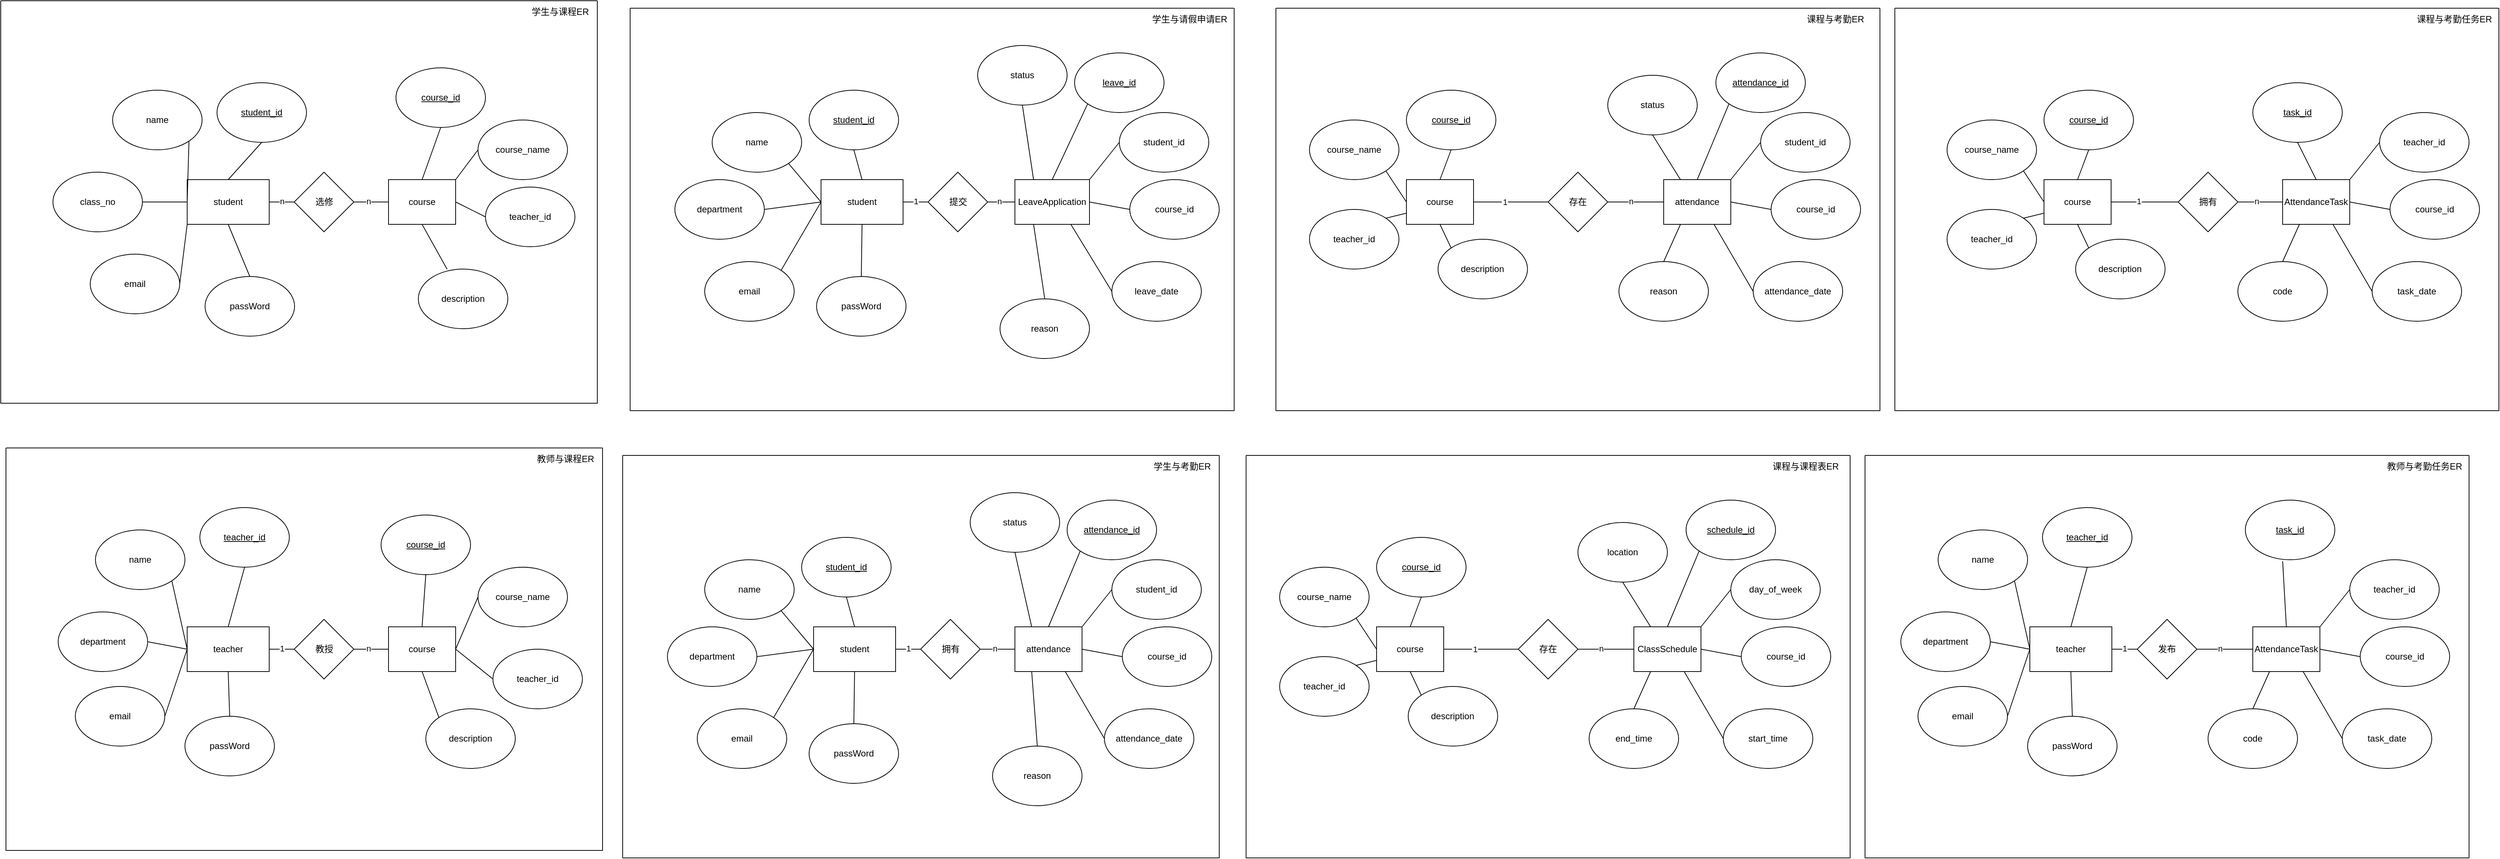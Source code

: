 <mxfile version="24.6.4" type="github">
  <diagram name="第 1 页" id="QonXaU6UfeMdcegaqnbO">
    <mxGraphModel dx="1238" dy="683" grid="1" gridSize="10" guides="1" tooltips="1" connect="1" arrows="1" fold="1" page="1" pageScale="1" pageWidth="827" pageHeight="1169" math="0" shadow="0">
      <root>
        <mxCell id="0" />
        <mxCell id="1" parent="0" />
        <mxCell id="vv5a64AxEaZxOqgttP_Y-31" value="" style="swimlane;startSize=0;" vertex="1" parent="1">
          <mxGeometry x="20" y="10" width="800" height="540" as="geometry">
            <mxRectangle x="20" y="10" width="50" height="40" as="alternateBounds" />
          </mxGeometry>
        </mxCell>
        <mxCell id="vv5a64AxEaZxOqgttP_Y-57" value="学生与课程ER" style="text;html=1;align=center;verticalAlign=middle;resizable=0;points=[];autosize=1;strokeColor=none;fillColor=none;" vertex="1" parent="vv5a64AxEaZxOqgttP_Y-31">
          <mxGeometry x="700" width="100" height="30" as="geometry" />
        </mxCell>
        <mxCell id="vv5a64AxEaZxOqgttP_Y-34" value="&lt;u&gt;student_id&lt;/u&gt;" style="ellipse;whiteSpace=wrap;html=1;" vertex="1" parent="vv5a64AxEaZxOqgttP_Y-31">
          <mxGeometry x="290" y="110" width="120" height="80" as="geometry" />
        </mxCell>
        <mxCell id="vv5a64AxEaZxOqgttP_Y-35" value="name" style="ellipse;whiteSpace=wrap;html=1;" vertex="1" parent="vv5a64AxEaZxOqgttP_Y-31">
          <mxGeometry x="150" y="120" width="120" height="80" as="geometry" />
        </mxCell>
        <mxCell id="vv5a64AxEaZxOqgttP_Y-38" value="passWord" style="ellipse;whiteSpace=wrap;html=1;" vertex="1" parent="vv5a64AxEaZxOqgttP_Y-31">
          <mxGeometry x="274" y="370" width="120" height="80" as="geometry" />
        </mxCell>
        <mxCell id="vv5a64AxEaZxOqgttP_Y-37" value="email" style="ellipse;whiteSpace=wrap;html=1;" vertex="1" parent="vv5a64AxEaZxOqgttP_Y-31">
          <mxGeometry x="120" y="340" width="120" height="80" as="geometry" />
        </mxCell>
        <mxCell id="vv5a64AxEaZxOqgttP_Y-36" value="class_no" style="ellipse;whiteSpace=wrap;html=1;" vertex="1" parent="vv5a64AxEaZxOqgttP_Y-31">
          <mxGeometry x="70" y="230" width="120" height="80" as="geometry" />
        </mxCell>
        <mxCell id="vv5a64AxEaZxOqgttP_Y-44" value="&lt;u&gt;course_id&lt;/u&gt;" style="ellipse;whiteSpace=wrap;html=1;" vertex="1" parent="vv5a64AxEaZxOqgttP_Y-31">
          <mxGeometry x="530" y="90" width="120" height="80" as="geometry" />
        </mxCell>
        <mxCell id="vv5a64AxEaZxOqgttP_Y-45" value="course_name&lt;span style=&quot;color: rgba(0, 0, 0, 0); font-family: monospace; font-size: 0px; text-align: start; text-wrap: nowrap;&quot;&gt;%3CmxGraphModel%3E%3Croot%3E%3CmxCell%20id%3D%220%22%2F%3E%3CmxCell%20id%3D%221%22%20parent%3D%220%22%2F%3E%3CmxCell%20id%3D%222%22%20value%3D%22course_id%22%20style%3D%22ellipse%3BwhiteSpace%3Dwrap%3Bhtml%3D1%3B%22%20vertex%3D%221%22%20parent%3D%221%22%3E%3CmxGeometry%20x%3D%22640%22%20y%3D%2220%22%20width%3D%22120%22%20height%3D%2280%22%20as%3D%22geometry%22%2F%3E%3C%2FmxCell%3E%3C%2Froot%3E%3C%2FmxGraphModel%3E&lt;/span&gt;" style="ellipse;whiteSpace=wrap;html=1;" vertex="1" parent="vv5a64AxEaZxOqgttP_Y-31">
          <mxGeometry x="640" y="160" width="120" height="80" as="geometry" />
        </mxCell>
        <mxCell id="vv5a64AxEaZxOqgttP_Y-46" value="teacher_id&lt;span style=&quot;color: rgba(0, 0, 0, 0); font-family: monospace; font-size: 0px; text-align: start; text-wrap: nowrap;&quot;&gt;%3CmxGraphModel%3E%3Croot%3E%3CmxCell%20id%3D%220%22%2F%3E%3CmxCell%20id%3D%221%22%20parent%3D%220%22%2F%3E%3CmxCell%20id%3D%222%22%20value%3D%22course_id%22%20style%3D%22ellipse%3BwhiteSpace%3Dwrap%3Bhtml%3D1%3B%22%20vertex%3D%221%22%20parent%3D%221%22%3E%3CmxGeometry%20x%3D%22640%22%20y%3D%2220%22%20width%3D%22120%22%20height%3D%2280%22%20as%3D%22geometry%22%2F%3E%3C%2FmxCell%3E%3C%2Froot%3E%3C%2FmxGraphModel%3E&lt;/span&gt;" style="ellipse;whiteSpace=wrap;html=1;" vertex="1" parent="vv5a64AxEaZxOqgttP_Y-31">
          <mxGeometry x="650" y="250" width="120" height="80" as="geometry" />
        </mxCell>
        <mxCell id="vv5a64AxEaZxOqgttP_Y-47" value="&lt;div style=&quot;text-align: center;&quot;&gt;&lt;span style=&quot;text-align: start; background-color: initial;&quot;&gt;description&lt;/span&gt;&lt;span style=&quot;color: rgba(0, 0, 0, 0); font-family: monospace; font-size: 0px; text-align: start; text-wrap: nowrap; background-color: initial;&quot;&gt;3CmxGraphModel%3E%3Croot%3E%3CmxCell%20id%3D%220%22%2F%3E%3CmxCell%20id%3D%221%22%20parent%3D%220%22%2F%3E%3CmxCell%20id%3D%222%22%20value%3D%22course_id%22%20style%3D%22ellipse%3BwhiteSpace%3Dwrap%3Bhtml%3D1%3B%22%20vertex%3D%221%22%20parent%3D%221%22%3E%3CmxGeometry%20x%3D%22640%22%20y%3D%2220%22%20width%3D%22120%22%20height%3D%2280%22%20as%3D%22geometry%22%2F%3E%3C%2FmxCell%3E%3C%2Froot%3E%3C%2FmxGraphModel%3E&lt;/span&gt;&lt;/div&gt;" style="ellipse;whiteSpace=wrap;html=1;" vertex="1" parent="vv5a64AxEaZxOqgttP_Y-31">
          <mxGeometry x="560" y="360" width="120" height="80" as="geometry" />
        </mxCell>
        <mxCell id="vv5a64AxEaZxOqgttP_Y-32" value="student" style="rounded=0;whiteSpace=wrap;html=1;" vertex="1" parent="1">
          <mxGeometry x="270" y="250" width="110" height="60" as="geometry" />
        </mxCell>
        <mxCell id="vv5a64AxEaZxOqgttP_Y-33" value="course" style="rounded=0;whiteSpace=wrap;html=1;" vertex="1" parent="1">
          <mxGeometry x="540" y="250" width="90" height="60" as="geometry" />
        </mxCell>
        <mxCell id="vv5a64AxEaZxOqgttP_Y-39" value="" style="endArrow=none;html=1;rounded=0;exitX=0.5;exitY=1;exitDx=0;exitDy=0;entryX=0.5;entryY=0;entryDx=0;entryDy=0;" edge="1" parent="1" source="vv5a64AxEaZxOqgttP_Y-34" target="vv5a64AxEaZxOqgttP_Y-32">
          <mxGeometry width="50" height="50" relative="1" as="geometry">
            <mxPoint x="350" y="320" as="sourcePoint" />
            <mxPoint x="400" y="270" as="targetPoint" />
          </mxGeometry>
        </mxCell>
        <mxCell id="vv5a64AxEaZxOqgttP_Y-40" value="" style="endArrow=none;html=1;rounded=0;exitX=1;exitY=1;exitDx=0;exitDy=0;" edge="1" parent="1" source="vv5a64AxEaZxOqgttP_Y-35">
          <mxGeometry width="50" height="50" relative="1" as="geometry">
            <mxPoint x="190" y="76" as="sourcePoint" />
            <mxPoint x="270" y="280" as="targetPoint" />
          </mxGeometry>
        </mxCell>
        <mxCell id="vv5a64AxEaZxOqgttP_Y-41" value="" style="endArrow=none;html=1;rounded=0;exitX=1;exitY=0.5;exitDx=0;exitDy=0;" edge="1" parent="1" source="vv5a64AxEaZxOqgttP_Y-36">
          <mxGeometry width="50" height="50" relative="1" as="geometry">
            <mxPoint x="200" y="86" as="sourcePoint" />
            <mxPoint x="270" y="280" as="targetPoint" />
          </mxGeometry>
        </mxCell>
        <mxCell id="vv5a64AxEaZxOqgttP_Y-42" value="" style="endArrow=none;html=1;rounded=0;exitX=1;exitY=0.5;exitDx=0;exitDy=0;entryX=0;entryY=1;entryDx=0;entryDy=0;" edge="1" parent="1" source="vv5a64AxEaZxOqgttP_Y-37" target="vv5a64AxEaZxOqgttP_Y-32">
          <mxGeometry width="50" height="50" relative="1" as="geometry">
            <mxPoint x="210" y="96" as="sourcePoint" />
            <mxPoint x="270" y="280" as="targetPoint" />
          </mxGeometry>
        </mxCell>
        <mxCell id="vv5a64AxEaZxOqgttP_Y-43" value="" style="endArrow=none;html=1;rounded=0;exitX=0.5;exitY=0;exitDx=0;exitDy=0;entryX=0.5;entryY=1;entryDx=0;entryDy=0;" edge="1" parent="1" source="vv5a64AxEaZxOqgttP_Y-38" target="vv5a64AxEaZxOqgttP_Y-32">
          <mxGeometry width="50" height="50" relative="1" as="geometry">
            <mxPoint x="220" y="106" as="sourcePoint" />
            <mxPoint x="310" y="320" as="targetPoint" />
          </mxGeometry>
        </mxCell>
        <mxCell id="vv5a64AxEaZxOqgttP_Y-48" value="" style="endArrow=none;html=1;rounded=0;exitX=0.5;exitY=1;exitDx=0;exitDy=0;entryX=0.5;entryY=0;entryDx=0;entryDy=0;" edge="1" parent="1" source="vv5a64AxEaZxOqgttP_Y-44" target="vv5a64AxEaZxOqgttP_Y-33">
          <mxGeometry width="50" height="50" relative="1" as="geometry">
            <mxPoint x="190" y="76" as="sourcePoint" />
            <mxPoint x="280" y="290" as="targetPoint" />
          </mxGeometry>
        </mxCell>
        <mxCell id="vv5a64AxEaZxOqgttP_Y-49" value="" style="endArrow=none;html=1;rounded=0;exitX=0;exitY=0.5;exitDx=0;exitDy=0;entryX=1;entryY=0;entryDx=0;entryDy=0;" edge="1" parent="1" source="vv5a64AxEaZxOqgttP_Y-45" target="vv5a64AxEaZxOqgttP_Y-33">
          <mxGeometry width="50" height="50" relative="1" as="geometry">
            <mxPoint x="690" y="140" as="sourcePoint" />
            <mxPoint x="630" y="280" as="targetPoint" />
          </mxGeometry>
        </mxCell>
        <mxCell id="vv5a64AxEaZxOqgttP_Y-50" value="" style="endArrow=none;html=1;rounded=0;exitX=0;exitY=0.5;exitDx=0;exitDy=0;" edge="1" parent="1" source="vv5a64AxEaZxOqgttP_Y-46">
          <mxGeometry width="50" height="50" relative="1" as="geometry">
            <mxPoint x="690" y="230" as="sourcePoint" />
            <mxPoint x="630" y="280" as="targetPoint" />
          </mxGeometry>
        </mxCell>
        <mxCell id="vv5a64AxEaZxOqgttP_Y-51" value="" style="endArrow=none;html=1;rounded=0;exitX=0.322;exitY=0.004;exitDx=0;exitDy=0;entryX=0.5;entryY=1;entryDx=0;entryDy=0;exitPerimeter=0;" edge="1" parent="1" source="vv5a64AxEaZxOqgttP_Y-47" target="vv5a64AxEaZxOqgttP_Y-33">
          <mxGeometry width="50" height="50" relative="1" as="geometry">
            <mxPoint x="690" y="330" as="sourcePoint" />
            <mxPoint x="640" y="290" as="targetPoint" />
          </mxGeometry>
        </mxCell>
        <mxCell id="vv5a64AxEaZxOqgttP_Y-52" value="选修" style="rhombus;whiteSpace=wrap;html=1;" vertex="1" parent="1">
          <mxGeometry x="413.5" y="240" width="80" height="80" as="geometry" />
        </mxCell>
        <mxCell id="vv5a64AxEaZxOqgttP_Y-53" value="" style="endArrow=none;html=1;rounded=0;exitX=1;exitY=0.5;exitDx=0;exitDy=0;entryX=0;entryY=0.5;entryDx=0;entryDy=0;" edge="1" parent="1" source="vv5a64AxEaZxOqgttP_Y-32" target="vv5a64AxEaZxOqgttP_Y-52">
          <mxGeometry width="50" height="50" relative="1" as="geometry">
            <mxPoint x="460" y="330" as="sourcePoint" />
            <mxPoint x="410" y="280" as="targetPoint" />
          </mxGeometry>
        </mxCell>
        <mxCell id="vv5a64AxEaZxOqgttP_Y-54" value="n" style="edgeLabel;html=1;align=center;verticalAlign=middle;resizable=0;points=[];" vertex="1" connectable="0" parent="vv5a64AxEaZxOqgttP_Y-53">
          <mxGeometry x="-0.234" y="2" relative="1" as="geometry">
            <mxPoint x="4" y="1" as="offset" />
          </mxGeometry>
        </mxCell>
        <mxCell id="vv5a64AxEaZxOqgttP_Y-55" value="" style="endArrow=none;html=1;rounded=0;exitX=1;exitY=0.5;exitDx=0;exitDy=0;entryX=0;entryY=0.5;entryDx=0;entryDy=0;" edge="1" parent="1" source="vv5a64AxEaZxOqgttP_Y-52" target="vv5a64AxEaZxOqgttP_Y-33">
          <mxGeometry width="50" height="50" relative="1" as="geometry">
            <mxPoint x="390" y="290" as="sourcePoint" />
            <mxPoint x="420" y="290" as="targetPoint" />
          </mxGeometry>
        </mxCell>
        <mxCell id="vv5a64AxEaZxOqgttP_Y-56" value="n" style="edgeLabel;html=1;align=center;verticalAlign=middle;resizable=0;points=[];" vertex="1" connectable="0" parent="vv5a64AxEaZxOqgttP_Y-55">
          <mxGeometry x="-0.185" y="-1" relative="1" as="geometry">
            <mxPoint y="-2" as="offset" />
          </mxGeometry>
        </mxCell>
        <mxCell id="vv5a64AxEaZxOqgttP_Y-58" value="" style="swimlane;startSize=0;" vertex="1" parent="1">
          <mxGeometry x="27" y="610" width="800" height="540" as="geometry">
            <mxRectangle x="20" y="10" width="50" height="40" as="alternateBounds" />
          </mxGeometry>
        </mxCell>
        <mxCell id="vv5a64AxEaZxOqgttP_Y-59" value="教师与课程ER" style="text;html=1;align=center;verticalAlign=middle;resizable=0;points=[];autosize=1;strokeColor=none;fillColor=none;" vertex="1" parent="vv5a64AxEaZxOqgttP_Y-58">
          <mxGeometry x="700" width="100" height="30" as="geometry" />
        </mxCell>
        <mxCell id="vv5a64AxEaZxOqgttP_Y-62" value="&lt;u&gt;teacher_id&lt;/u&gt;" style="ellipse;whiteSpace=wrap;html=1;" vertex="1" parent="vv5a64AxEaZxOqgttP_Y-58">
          <mxGeometry x="260" y="80" width="120" height="80" as="geometry" />
        </mxCell>
        <mxCell id="vv5a64AxEaZxOqgttP_Y-63" value="name" style="ellipse;whiteSpace=wrap;html=1;" vertex="1" parent="vv5a64AxEaZxOqgttP_Y-58">
          <mxGeometry x="120" y="110" width="120" height="80" as="geometry" />
        </mxCell>
        <mxCell id="vv5a64AxEaZxOqgttP_Y-64" value="department" style="ellipse;whiteSpace=wrap;html=1;" vertex="1" parent="vv5a64AxEaZxOqgttP_Y-58">
          <mxGeometry x="70" y="220" width="120" height="80" as="geometry" />
        </mxCell>
        <mxCell id="vv5a64AxEaZxOqgttP_Y-65" value="email" style="ellipse;whiteSpace=wrap;html=1;" vertex="1" parent="vv5a64AxEaZxOqgttP_Y-58">
          <mxGeometry x="93" y="320" width="120" height="80" as="geometry" />
        </mxCell>
        <mxCell id="vv5a64AxEaZxOqgttP_Y-66" value="passWord" style="ellipse;whiteSpace=wrap;html=1;" vertex="1" parent="vv5a64AxEaZxOqgttP_Y-58">
          <mxGeometry x="240" y="360" width="120" height="80" as="geometry" />
        </mxCell>
        <mxCell id="vv5a64AxEaZxOqgttP_Y-72" value="&lt;u&gt;course_id&lt;/u&gt;" style="ellipse;whiteSpace=wrap;html=1;" vertex="1" parent="vv5a64AxEaZxOqgttP_Y-58">
          <mxGeometry x="503" y="90" width="120" height="80" as="geometry" />
        </mxCell>
        <mxCell id="vv5a64AxEaZxOqgttP_Y-73" value="course_name&lt;span style=&quot;color: rgba(0, 0, 0, 0); font-family: monospace; font-size: 0px; text-align: start; text-wrap: nowrap;&quot;&gt;%3CmxGraphModel%3E%3Croot%3E%3CmxCell%20id%3D%220%22%2F%3E%3CmxCell%20id%3D%221%22%20parent%3D%220%22%2F%3E%3CmxCell%20id%3D%222%22%20value%3D%22course_id%22%20style%3D%22ellipse%3BwhiteSpace%3Dwrap%3Bhtml%3D1%3B%22%20vertex%3D%221%22%20parent%3D%221%22%3E%3CmxGeometry%20x%3D%22640%22%20y%3D%2220%22%20width%3D%22120%22%20height%3D%2280%22%20as%3D%22geometry%22%2F%3E%3C%2FmxCell%3E%3C%2Froot%3E%3C%2FmxGraphModel%3E&lt;/span&gt;" style="ellipse;whiteSpace=wrap;html=1;" vertex="1" parent="vv5a64AxEaZxOqgttP_Y-58">
          <mxGeometry x="633" y="160" width="120" height="80" as="geometry" />
        </mxCell>
        <mxCell id="vv5a64AxEaZxOqgttP_Y-75" value="&lt;div style=&quot;text-align: center;&quot;&gt;&lt;span style=&quot;text-align: start; background-color: initial;&quot;&gt;description&lt;/span&gt;&lt;span style=&quot;color: rgba(0, 0, 0, 0); font-family: monospace; font-size: 0px; text-align: start; text-wrap: nowrap; background-color: initial;&quot;&gt;3CmxGraphModel%3E%3Croot%3E%3CmxCell%20id%3D%220%22%2F%3E%3CmxCell%20id%3D%221%22%20parent%3D%220%22%2F%3E%3CmxCell%20id%3D%222%22%20value%3D%22course_id%22%20style%3D%22ellipse%3BwhiteSpace%3Dwrap%3Bhtml%3D1%3B%22%20vertex%3D%221%22%20parent%3D%221%22%3E%3CmxGeometry%20x%3D%22640%22%20y%3D%2220%22%20width%3D%22120%22%20height%3D%2280%22%20as%3D%22geometry%22%2F%3E%3C%2FmxCell%3E%3C%2Froot%3E%3C%2FmxGraphModel%3E&lt;/span&gt;&lt;/div&gt;" style="ellipse;whiteSpace=wrap;html=1;" vertex="1" parent="vv5a64AxEaZxOqgttP_Y-58">
          <mxGeometry x="563" y="350" width="120" height="80" as="geometry" />
        </mxCell>
        <mxCell id="vv5a64AxEaZxOqgttP_Y-60" value="teacher" style="rounded=0;whiteSpace=wrap;html=1;" vertex="1" parent="1">
          <mxGeometry x="270" y="850" width="110" height="60" as="geometry" />
        </mxCell>
        <mxCell id="vv5a64AxEaZxOqgttP_Y-61" value="course" style="rounded=0;whiteSpace=wrap;html=1;" vertex="1" parent="1">
          <mxGeometry x="540" y="850" width="90" height="60" as="geometry" />
        </mxCell>
        <mxCell id="vv5a64AxEaZxOqgttP_Y-67" value="" style="endArrow=none;html=1;rounded=0;exitX=0.5;exitY=1;exitDx=0;exitDy=0;entryX=0.5;entryY=0;entryDx=0;entryDy=0;" edge="1" parent="1" source="vv5a64AxEaZxOqgttP_Y-62" target="vv5a64AxEaZxOqgttP_Y-60">
          <mxGeometry width="50" height="50" relative="1" as="geometry">
            <mxPoint x="350" y="920" as="sourcePoint" />
            <mxPoint x="400" y="870" as="targetPoint" />
          </mxGeometry>
        </mxCell>
        <mxCell id="vv5a64AxEaZxOqgttP_Y-68" value="" style="endArrow=none;html=1;rounded=0;exitX=1;exitY=1;exitDx=0;exitDy=0;" edge="1" parent="1" source="vv5a64AxEaZxOqgttP_Y-63">
          <mxGeometry width="50" height="50" relative="1" as="geometry">
            <mxPoint x="190" y="676" as="sourcePoint" />
            <mxPoint x="270" y="880" as="targetPoint" />
          </mxGeometry>
        </mxCell>
        <mxCell id="vv5a64AxEaZxOqgttP_Y-69" value="" style="endArrow=none;html=1;rounded=0;exitX=1;exitY=0.5;exitDx=0;exitDy=0;" edge="1" parent="1" source="vv5a64AxEaZxOqgttP_Y-64">
          <mxGeometry width="50" height="50" relative="1" as="geometry">
            <mxPoint x="200" y="686" as="sourcePoint" />
            <mxPoint x="270" y="880" as="targetPoint" />
          </mxGeometry>
        </mxCell>
        <mxCell id="vv5a64AxEaZxOqgttP_Y-70" value="" style="endArrow=none;html=1;rounded=0;exitX=1;exitY=0.5;exitDx=0;exitDy=0;" edge="1" parent="1" source="vv5a64AxEaZxOqgttP_Y-65">
          <mxGeometry width="50" height="50" relative="1" as="geometry">
            <mxPoint x="210" y="696" as="sourcePoint" />
            <mxPoint x="270" y="880" as="targetPoint" />
          </mxGeometry>
        </mxCell>
        <mxCell id="vv5a64AxEaZxOqgttP_Y-71" value="" style="endArrow=none;html=1;rounded=0;exitX=0.5;exitY=0;exitDx=0;exitDy=0;entryX=0.5;entryY=1;entryDx=0;entryDy=0;" edge="1" parent="1" source="vv5a64AxEaZxOqgttP_Y-66" target="vv5a64AxEaZxOqgttP_Y-60">
          <mxGeometry width="50" height="50" relative="1" as="geometry">
            <mxPoint x="220" y="706" as="sourcePoint" />
            <mxPoint x="310" y="920" as="targetPoint" />
          </mxGeometry>
        </mxCell>
        <mxCell id="vv5a64AxEaZxOqgttP_Y-74" value="teacher_id&lt;span style=&quot;color: rgba(0, 0, 0, 0); font-family: monospace; font-size: 0px; text-align: start; text-wrap: nowrap;&quot;&gt;%3CmxGraphModel%3E%3Croot%3E%3CmxCell%20id%3D%220%22%2F%3E%3CmxCell%20id%3D%221%22%20parent%3D%220%22%2F%3E%3CmxCell%20id%3D%222%22%20value%3D%22course_id%22%20style%3D%22ellipse%3BwhiteSpace%3Dwrap%3Bhtml%3D1%3B%22%20vertex%3D%221%22%20parent%3D%221%22%3E%3CmxGeometry%20x%3D%22640%22%20y%3D%2220%22%20width%3D%22120%22%20height%3D%2280%22%20as%3D%22geometry%22%2F%3E%3C%2FmxCell%3E%3C%2Froot%3E%3C%2FmxGraphModel%3E&lt;/span&gt;" style="ellipse;whiteSpace=wrap;html=1;" vertex="1" parent="1">
          <mxGeometry x="680" y="880" width="120" height="80" as="geometry" />
        </mxCell>
        <mxCell id="vv5a64AxEaZxOqgttP_Y-76" value="" style="endArrow=none;html=1;rounded=0;exitX=0.5;exitY=1;exitDx=0;exitDy=0;entryX=0.5;entryY=0;entryDx=0;entryDy=0;" edge="1" parent="1" source="vv5a64AxEaZxOqgttP_Y-72" target="vv5a64AxEaZxOqgttP_Y-61">
          <mxGeometry width="50" height="50" relative="1" as="geometry">
            <mxPoint x="190" y="676" as="sourcePoint" />
            <mxPoint x="280" y="890" as="targetPoint" />
          </mxGeometry>
        </mxCell>
        <mxCell id="vv5a64AxEaZxOqgttP_Y-77" value="" style="endArrow=none;html=1;rounded=0;exitX=0;exitY=0.5;exitDx=0;exitDy=0;" edge="1" parent="1" source="vv5a64AxEaZxOqgttP_Y-73">
          <mxGeometry width="50" height="50" relative="1" as="geometry">
            <mxPoint x="690" y="740" as="sourcePoint" />
            <mxPoint x="630" y="880" as="targetPoint" />
          </mxGeometry>
        </mxCell>
        <mxCell id="vv5a64AxEaZxOqgttP_Y-78" value="" style="endArrow=none;html=1;rounded=0;exitX=0;exitY=0.5;exitDx=0;exitDy=0;" edge="1" parent="1" source="vv5a64AxEaZxOqgttP_Y-74">
          <mxGeometry width="50" height="50" relative="1" as="geometry">
            <mxPoint x="690" y="830" as="sourcePoint" />
            <mxPoint x="630" y="880" as="targetPoint" />
          </mxGeometry>
        </mxCell>
        <mxCell id="vv5a64AxEaZxOqgttP_Y-79" value="" style="endArrow=none;html=1;rounded=0;exitX=0;exitY=0;exitDx=0;exitDy=0;entryX=0.5;entryY=1;entryDx=0;entryDy=0;" edge="1" parent="1" source="vv5a64AxEaZxOqgttP_Y-75" target="vv5a64AxEaZxOqgttP_Y-61">
          <mxGeometry width="50" height="50" relative="1" as="geometry">
            <mxPoint x="690" y="930" as="sourcePoint" />
            <mxPoint x="640" y="890" as="targetPoint" />
          </mxGeometry>
        </mxCell>
        <mxCell id="vv5a64AxEaZxOqgttP_Y-80" value="教授" style="rhombus;whiteSpace=wrap;html=1;" vertex="1" parent="1">
          <mxGeometry x="413.5" y="840" width="80" height="80" as="geometry" />
        </mxCell>
        <mxCell id="vv5a64AxEaZxOqgttP_Y-81" value="" style="endArrow=none;html=1;rounded=0;exitX=1;exitY=0.5;exitDx=0;exitDy=0;entryX=0;entryY=0.5;entryDx=0;entryDy=0;" edge="1" parent="1" source="vv5a64AxEaZxOqgttP_Y-60" target="vv5a64AxEaZxOqgttP_Y-80">
          <mxGeometry width="50" height="50" relative="1" as="geometry">
            <mxPoint x="460" y="930" as="sourcePoint" />
            <mxPoint x="410" y="880" as="targetPoint" />
          </mxGeometry>
        </mxCell>
        <mxCell id="vv5a64AxEaZxOqgttP_Y-82" value="1" style="edgeLabel;html=1;align=center;verticalAlign=middle;resizable=0;points=[];" vertex="1" connectable="0" parent="vv5a64AxEaZxOqgttP_Y-81">
          <mxGeometry x="-0.234" y="2" relative="1" as="geometry">
            <mxPoint x="4" y="1" as="offset" />
          </mxGeometry>
        </mxCell>
        <mxCell id="vv5a64AxEaZxOqgttP_Y-83" value="" style="endArrow=none;html=1;rounded=0;exitX=1;exitY=0.5;exitDx=0;exitDy=0;entryX=0;entryY=0.5;entryDx=0;entryDy=0;" edge="1" parent="1" source="vv5a64AxEaZxOqgttP_Y-80" target="vv5a64AxEaZxOqgttP_Y-61">
          <mxGeometry width="50" height="50" relative="1" as="geometry">
            <mxPoint x="390" y="890" as="sourcePoint" />
            <mxPoint x="420" y="890" as="targetPoint" />
          </mxGeometry>
        </mxCell>
        <mxCell id="vv5a64AxEaZxOqgttP_Y-84" value="n" style="edgeLabel;html=1;align=center;verticalAlign=middle;resizable=0;points=[];" vertex="1" connectable="0" parent="vv5a64AxEaZxOqgttP_Y-83">
          <mxGeometry x="-0.185" y="-1" relative="1" as="geometry">
            <mxPoint y="-2" as="offset" />
          </mxGeometry>
        </mxCell>
        <mxCell id="vv5a64AxEaZxOqgttP_Y-85" value="" style="swimlane;startSize=0;" vertex="1" parent="1">
          <mxGeometry x="854" y="620" width="800" height="540" as="geometry">
            <mxRectangle x="20" y="10" width="50" height="40" as="alternateBounds" />
          </mxGeometry>
        </mxCell>
        <mxCell id="vv5a64AxEaZxOqgttP_Y-86" value="学生与考勤ER" style="text;html=1;align=center;verticalAlign=middle;resizable=0;points=[];autosize=1;strokeColor=none;fillColor=none;" vertex="1" parent="vv5a64AxEaZxOqgttP_Y-85">
          <mxGeometry x="700" width="100" height="30" as="geometry" />
        </mxCell>
        <mxCell id="vv5a64AxEaZxOqgttP_Y-112" value="status" style="ellipse;whiteSpace=wrap;html=1;" vertex="1" parent="vv5a64AxEaZxOqgttP_Y-85">
          <mxGeometry x="466" y="50" width="120" height="80" as="geometry" />
        </mxCell>
        <mxCell id="vv5a64AxEaZxOqgttP_Y-114" value="reason" style="ellipse;whiteSpace=wrap;html=1;" vertex="1" parent="vv5a64AxEaZxOqgttP_Y-85">
          <mxGeometry x="496" y="390" width="120" height="80" as="geometry" />
        </mxCell>
        <mxCell id="vv5a64AxEaZxOqgttP_Y-89" value="&lt;u&gt;student_id&lt;/u&gt;" style="ellipse;whiteSpace=wrap;html=1;" vertex="1" parent="vv5a64AxEaZxOqgttP_Y-85">
          <mxGeometry x="240" y="110" width="120" height="80" as="geometry" />
        </mxCell>
        <mxCell id="vv5a64AxEaZxOqgttP_Y-90" value="name" style="ellipse;whiteSpace=wrap;html=1;" vertex="1" parent="vv5a64AxEaZxOqgttP_Y-85">
          <mxGeometry x="110" y="140" width="120" height="80" as="geometry" />
        </mxCell>
        <mxCell id="vv5a64AxEaZxOqgttP_Y-91" value="department" style="ellipse;whiteSpace=wrap;html=1;" vertex="1" parent="vv5a64AxEaZxOqgttP_Y-85">
          <mxGeometry x="60" y="230" width="120" height="80" as="geometry" />
        </mxCell>
        <mxCell id="vv5a64AxEaZxOqgttP_Y-93" value="passWord" style="ellipse;whiteSpace=wrap;html=1;" vertex="1" parent="vv5a64AxEaZxOqgttP_Y-85">
          <mxGeometry x="250" y="360" width="120" height="80" as="geometry" />
        </mxCell>
        <mxCell id="vv5a64AxEaZxOqgttP_Y-92" value="email" style="ellipse;whiteSpace=wrap;html=1;" vertex="1" parent="vv5a64AxEaZxOqgttP_Y-85">
          <mxGeometry x="100" y="340" width="120" height="80" as="geometry" />
        </mxCell>
        <mxCell id="vv5a64AxEaZxOqgttP_Y-99" value="&lt;u&gt;attendance_id&lt;/u&gt;" style="ellipse;whiteSpace=wrap;html=1;" vertex="1" parent="vv5a64AxEaZxOqgttP_Y-85">
          <mxGeometry x="596" y="60" width="120" height="80" as="geometry" />
        </mxCell>
        <mxCell id="vv5a64AxEaZxOqgttP_Y-100" value="student_id" style="ellipse;whiteSpace=wrap;html=1;" vertex="1" parent="vv5a64AxEaZxOqgttP_Y-85">
          <mxGeometry x="656" y="140" width="120" height="80" as="geometry" />
        </mxCell>
        <mxCell id="vv5a64AxEaZxOqgttP_Y-101" value="course_id" style="ellipse;whiteSpace=wrap;html=1;" vertex="1" parent="vv5a64AxEaZxOqgttP_Y-85">
          <mxGeometry x="670" y="230" width="120" height="80" as="geometry" />
        </mxCell>
        <mxCell id="vv5a64AxEaZxOqgttP_Y-102" value="&lt;div style=&quot;text-align: start;&quot;&gt;attendance_date&lt;/div&gt;" style="ellipse;whiteSpace=wrap;html=1;" vertex="1" parent="vv5a64AxEaZxOqgttP_Y-85">
          <mxGeometry x="646" y="340" width="120" height="80" as="geometry" />
        </mxCell>
        <mxCell id="vv5a64AxEaZxOqgttP_Y-87" value="student" style="rounded=0;whiteSpace=wrap;html=1;" vertex="1" parent="1">
          <mxGeometry x="1110" y="850" width="110" height="60" as="geometry" />
        </mxCell>
        <mxCell id="vv5a64AxEaZxOqgttP_Y-88" value="attendance" style="rounded=0;whiteSpace=wrap;html=1;" vertex="1" parent="1">
          <mxGeometry x="1380" y="850" width="90" height="60" as="geometry" />
        </mxCell>
        <mxCell id="vv5a64AxEaZxOqgttP_Y-94" value="" style="endArrow=none;html=1;rounded=0;exitX=0.5;exitY=1;exitDx=0;exitDy=0;entryX=0.5;entryY=0;entryDx=0;entryDy=0;" edge="1" parent="1" source="vv5a64AxEaZxOqgttP_Y-89" target="vv5a64AxEaZxOqgttP_Y-87">
          <mxGeometry width="50" height="50" relative="1" as="geometry">
            <mxPoint x="1190" y="920" as="sourcePoint" />
            <mxPoint x="1240" y="870" as="targetPoint" />
          </mxGeometry>
        </mxCell>
        <mxCell id="vv5a64AxEaZxOqgttP_Y-95" value="" style="endArrow=none;html=1;rounded=0;exitX=1;exitY=1;exitDx=0;exitDy=0;" edge="1" parent="1" source="vv5a64AxEaZxOqgttP_Y-90">
          <mxGeometry width="50" height="50" relative="1" as="geometry">
            <mxPoint x="1030" y="676" as="sourcePoint" />
            <mxPoint x="1110" y="880" as="targetPoint" />
          </mxGeometry>
        </mxCell>
        <mxCell id="vv5a64AxEaZxOqgttP_Y-96" value="" style="endArrow=none;html=1;rounded=0;exitX=1;exitY=0.5;exitDx=0;exitDy=0;" edge="1" parent="1" source="vv5a64AxEaZxOqgttP_Y-91">
          <mxGeometry width="50" height="50" relative="1" as="geometry">
            <mxPoint x="1040" y="686" as="sourcePoint" />
            <mxPoint x="1110" y="880" as="targetPoint" />
          </mxGeometry>
        </mxCell>
        <mxCell id="vv5a64AxEaZxOqgttP_Y-97" value="" style="endArrow=none;html=1;rounded=0;exitX=1;exitY=0;exitDx=0;exitDy=0;" edge="1" parent="1" source="vv5a64AxEaZxOqgttP_Y-92">
          <mxGeometry width="50" height="50" relative="1" as="geometry">
            <mxPoint x="1050" y="696" as="sourcePoint" />
            <mxPoint x="1110" y="880" as="targetPoint" />
          </mxGeometry>
        </mxCell>
        <mxCell id="vv5a64AxEaZxOqgttP_Y-98" value="" style="endArrow=none;html=1;rounded=0;exitX=0.5;exitY=0;exitDx=0;exitDy=0;entryX=0.5;entryY=1;entryDx=0;entryDy=0;" edge="1" parent="1" source="vv5a64AxEaZxOqgttP_Y-93" target="vv5a64AxEaZxOqgttP_Y-87">
          <mxGeometry width="50" height="50" relative="1" as="geometry">
            <mxPoint x="1060" y="706" as="sourcePoint" />
            <mxPoint x="1150" y="920" as="targetPoint" />
          </mxGeometry>
        </mxCell>
        <mxCell id="vv5a64AxEaZxOqgttP_Y-103" value="" style="endArrow=none;html=1;rounded=0;exitX=0;exitY=1;exitDx=0;exitDy=0;entryX=0.5;entryY=0;entryDx=0;entryDy=0;" edge="1" parent="1" source="vv5a64AxEaZxOqgttP_Y-99" target="vv5a64AxEaZxOqgttP_Y-88">
          <mxGeometry width="50" height="50" relative="1" as="geometry">
            <mxPoint x="1030" y="676" as="sourcePoint" />
            <mxPoint x="1120" y="890" as="targetPoint" />
          </mxGeometry>
        </mxCell>
        <mxCell id="vv5a64AxEaZxOqgttP_Y-104" value="" style="endArrow=none;html=1;rounded=0;exitX=0;exitY=0.5;exitDx=0;exitDy=0;entryX=1;entryY=0;entryDx=0;entryDy=0;" edge="1" parent="1" source="vv5a64AxEaZxOqgttP_Y-100" target="vv5a64AxEaZxOqgttP_Y-88">
          <mxGeometry width="50" height="50" relative="1" as="geometry">
            <mxPoint x="1530" y="740" as="sourcePoint" />
            <mxPoint x="1470" y="880" as="targetPoint" />
          </mxGeometry>
        </mxCell>
        <mxCell id="vv5a64AxEaZxOqgttP_Y-105" value="" style="endArrow=none;html=1;rounded=0;exitX=0;exitY=0.5;exitDx=0;exitDy=0;" edge="1" parent="1" source="vv5a64AxEaZxOqgttP_Y-101">
          <mxGeometry width="50" height="50" relative="1" as="geometry">
            <mxPoint x="1530" y="830" as="sourcePoint" />
            <mxPoint x="1470" y="880" as="targetPoint" />
          </mxGeometry>
        </mxCell>
        <mxCell id="vv5a64AxEaZxOqgttP_Y-106" value="" style="endArrow=none;html=1;rounded=0;exitX=0;exitY=0.5;exitDx=0;exitDy=0;entryX=0.75;entryY=1;entryDx=0;entryDy=0;" edge="1" parent="1" source="vv5a64AxEaZxOqgttP_Y-102" target="vv5a64AxEaZxOqgttP_Y-88">
          <mxGeometry width="50" height="50" relative="1" as="geometry">
            <mxPoint x="1530" y="930" as="sourcePoint" />
            <mxPoint x="1480" y="890" as="targetPoint" />
          </mxGeometry>
        </mxCell>
        <mxCell id="vv5a64AxEaZxOqgttP_Y-107" value="拥有" style="rhombus;whiteSpace=wrap;html=1;" vertex="1" parent="1">
          <mxGeometry x="1253.5" y="840" width="80" height="80" as="geometry" />
        </mxCell>
        <mxCell id="vv5a64AxEaZxOqgttP_Y-108" value="" style="endArrow=none;html=1;rounded=0;exitX=1;exitY=0.5;exitDx=0;exitDy=0;entryX=0;entryY=0.5;entryDx=0;entryDy=0;" edge="1" parent="1" source="vv5a64AxEaZxOqgttP_Y-87" target="vv5a64AxEaZxOqgttP_Y-107">
          <mxGeometry width="50" height="50" relative="1" as="geometry">
            <mxPoint x="1300" y="930" as="sourcePoint" />
            <mxPoint x="1250" y="880" as="targetPoint" />
          </mxGeometry>
        </mxCell>
        <mxCell id="vv5a64AxEaZxOqgttP_Y-109" value="1" style="edgeLabel;html=1;align=center;verticalAlign=middle;resizable=0;points=[];" vertex="1" connectable="0" parent="vv5a64AxEaZxOqgttP_Y-108">
          <mxGeometry x="-0.234" y="2" relative="1" as="geometry">
            <mxPoint x="4" y="1" as="offset" />
          </mxGeometry>
        </mxCell>
        <mxCell id="vv5a64AxEaZxOqgttP_Y-110" value="" style="endArrow=none;html=1;rounded=0;exitX=1;exitY=0.5;exitDx=0;exitDy=0;entryX=0;entryY=0.5;entryDx=0;entryDy=0;" edge="1" parent="1" source="vv5a64AxEaZxOqgttP_Y-107" target="vv5a64AxEaZxOqgttP_Y-88">
          <mxGeometry width="50" height="50" relative="1" as="geometry">
            <mxPoint x="1230" y="890" as="sourcePoint" />
            <mxPoint x="1260" y="890" as="targetPoint" />
          </mxGeometry>
        </mxCell>
        <mxCell id="vv5a64AxEaZxOqgttP_Y-111" value="n" style="edgeLabel;html=1;align=center;verticalAlign=middle;resizable=0;points=[];" vertex="1" connectable="0" parent="vv5a64AxEaZxOqgttP_Y-110">
          <mxGeometry x="-0.185" y="-1" relative="1" as="geometry">
            <mxPoint y="-2" as="offset" />
          </mxGeometry>
        </mxCell>
        <mxCell id="vv5a64AxEaZxOqgttP_Y-113" value="" style="endArrow=none;html=1;rounded=0;exitX=0.5;exitY=1;exitDx=0;exitDy=0;entryX=0.25;entryY=0;entryDx=0;entryDy=0;" edge="1" parent="1" source="vv5a64AxEaZxOqgttP_Y-112" target="vv5a64AxEaZxOqgttP_Y-88">
          <mxGeometry width="50" height="50" relative="1" as="geometry">
            <mxPoint x="1530" y="740" as="sourcePoint" />
            <mxPoint x="1470" y="880" as="targetPoint" />
          </mxGeometry>
        </mxCell>
        <mxCell id="vv5a64AxEaZxOqgttP_Y-115" value="" style="endArrow=none;html=1;rounded=0;exitX=0.5;exitY=0;exitDx=0;exitDy=0;entryX=0.25;entryY=1;entryDx=0;entryDy=0;" edge="1" parent="1" source="vv5a64AxEaZxOqgttP_Y-114" target="vv5a64AxEaZxOqgttP_Y-88">
          <mxGeometry width="50" height="50" relative="1" as="geometry">
            <mxPoint x="1480" y="740" as="sourcePoint" />
            <mxPoint x="1480" y="890" as="targetPoint" />
          </mxGeometry>
        </mxCell>
        <mxCell id="vv5a64AxEaZxOqgttP_Y-117" value="" style="swimlane;startSize=0;" vertex="1" parent="1">
          <mxGeometry x="864" y="20" width="810" height="540" as="geometry">
            <mxRectangle x="20" y="10" width="50" height="40" as="alternateBounds" />
          </mxGeometry>
        </mxCell>
        <mxCell id="vv5a64AxEaZxOqgttP_Y-118" value="学生与请假申请ER" style="text;html=1;align=center;verticalAlign=middle;resizable=0;points=[];autosize=1;strokeColor=none;fillColor=none;" vertex="1" parent="vv5a64AxEaZxOqgttP_Y-117">
          <mxGeometry x="690" width="120" height="30" as="geometry" />
        </mxCell>
        <mxCell id="vv5a64AxEaZxOqgttP_Y-119" value="status" style="ellipse;whiteSpace=wrap;html=1;" vertex="1" parent="vv5a64AxEaZxOqgttP_Y-117">
          <mxGeometry x="466" y="50" width="120" height="80" as="geometry" />
        </mxCell>
        <mxCell id="vv5a64AxEaZxOqgttP_Y-120" value="reason" style="ellipse;whiteSpace=wrap;html=1;" vertex="1" parent="vv5a64AxEaZxOqgttP_Y-117">
          <mxGeometry x="496" y="390" width="120" height="80" as="geometry" />
        </mxCell>
        <mxCell id="vv5a64AxEaZxOqgttP_Y-121" value="&lt;u&gt;student_id&lt;/u&gt;" style="ellipse;whiteSpace=wrap;html=1;" vertex="1" parent="vv5a64AxEaZxOqgttP_Y-117">
          <mxGeometry x="240" y="110" width="120" height="80" as="geometry" />
        </mxCell>
        <mxCell id="vv5a64AxEaZxOqgttP_Y-122" value="name" style="ellipse;whiteSpace=wrap;html=1;" vertex="1" parent="vv5a64AxEaZxOqgttP_Y-117">
          <mxGeometry x="110" y="140" width="120" height="80" as="geometry" />
        </mxCell>
        <mxCell id="vv5a64AxEaZxOqgttP_Y-123" value="department" style="ellipse;whiteSpace=wrap;html=1;" vertex="1" parent="vv5a64AxEaZxOqgttP_Y-117">
          <mxGeometry x="60" y="230" width="120" height="80" as="geometry" />
        </mxCell>
        <mxCell id="vv5a64AxEaZxOqgttP_Y-124" value="passWord" style="ellipse;whiteSpace=wrap;html=1;" vertex="1" parent="vv5a64AxEaZxOqgttP_Y-117">
          <mxGeometry x="250" y="360" width="120" height="80" as="geometry" />
        </mxCell>
        <mxCell id="vv5a64AxEaZxOqgttP_Y-125" value="email" style="ellipse;whiteSpace=wrap;html=1;" vertex="1" parent="vv5a64AxEaZxOqgttP_Y-117">
          <mxGeometry x="100" y="340" width="120" height="80" as="geometry" />
        </mxCell>
        <mxCell id="vv5a64AxEaZxOqgttP_Y-126" value="&lt;u&gt;leave_id&lt;/u&gt;" style="ellipse;whiteSpace=wrap;html=1;" vertex="1" parent="vv5a64AxEaZxOqgttP_Y-117">
          <mxGeometry x="596" y="60" width="120" height="80" as="geometry" />
        </mxCell>
        <mxCell id="vv5a64AxEaZxOqgttP_Y-127" value="student_id" style="ellipse;whiteSpace=wrap;html=1;" vertex="1" parent="vv5a64AxEaZxOqgttP_Y-117">
          <mxGeometry x="656" y="140" width="120" height="80" as="geometry" />
        </mxCell>
        <mxCell id="vv5a64AxEaZxOqgttP_Y-128" value="course_id" style="ellipse;whiteSpace=wrap;html=1;" vertex="1" parent="vv5a64AxEaZxOqgttP_Y-117">
          <mxGeometry x="670" y="230" width="120" height="80" as="geometry" />
        </mxCell>
        <mxCell id="vv5a64AxEaZxOqgttP_Y-129" value="&lt;div style=&quot;text-align: start;&quot;&gt;leave_date&lt;/div&gt;" style="ellipse;whiteSpace=wrap;html=1;" vertex="1" parent="vv5a64AxEaZxOqgttP_Y-117">
          <mxGeometry x="646" y="340" width="120" height="80" as="geometry" />
        </mxCell>
        <mxCell id="vv5a64AxEaZxOqgttP_Y-130" value="student" style="rounded=0;whiteSpace=wrap;html=1;" vertex="1" parent="1">
          <mxGeometry x="1120" y="250" width="110" height="60" as="geometry" />
        </mxCell>
        <mxCell id="vv5a64AxEaZxOqgttP_Y-131" value="LeaveApplication" style="rounded=0;whiteSpace=wrap;html=1;" vertex="1" parent="1">
          <mxGeometry x="1380" y="250" width="100" height="60" as="geometry" />
        </mxCell>
        <mxCell id="vv5a64AxEaZxOqgttP_Y-132" value="" style="endArrow=none;html=1;rounded=0;exitX=0.5;exitY=1;exitDx=0;exitDy=0;entryX=0.5;entryY=0;entryDx=0;entryDy=0;" edge="1" parent="1" source="vv5a64AxEaZxOqgttP_Y-121" target="vv5a64AxEaZxOqgttP_Y-130">
          <mxGeometry width="50" height="50" relative="1" as="geometry">
            <mxPoint x="1200" y="320" as="sourcePoint" />
            <mxPoint x="1250" y="270" as="targetPoint" />
          </mxGeometry>
        </mxCell>
        <mxCell id="vv5a64AxEaZxOqgttP_Y-133" value="" style="endArrow=none;html=1;rounded=0;exitX=1;exitY=1;exitDx=0;exitDy=0;" edge="1" parent="1" source="vv5a64AxEaZxOqgttP_Y-122">
          <mxGeometry width="50" height="50" relative="1" as="geometry">
            <mxPoint x="1040" y="76" as="sourcePoint" />
            <mxPoint x="1120" y="280" as="targetPoint" />
          </mxGeometry>
        </mxCell>
        <mxCell id="vv5a64AxEaZxOqgttP_Y-134" value="" style="endArrow=none;html=1;rounded=0;exitX=1;exitY=0.5;exitDx=0;exitDy=0;" edge="1" parent="1" source="vv5a64AxEaZxOqgttP_Y-123">
          <mxGeometry width="50" height="50" relative="1" as="geometry">
            <mxPoint x="1050" y="86" as="sourcePoint" />
            <mxPoint x="1120" y="280" as="targetPoint" />
          </mxGeometry>
        </mxCell>
        <mxCell id="vv5a64AxEaZxOqgttP_Y-135" value="" style="endArrow=none;html=1;rounded=0;exitX=1;exitY=0;exitDx=0;exitDy=0;" edge="1" parent="1" source="vv5a64AxEaZxOqgttP_Y-125">
          <mxGeometry width="50" height="50" relative="1" as="geometry">
            <mxPoint x="1060" y="96" as="sourcePoint" />
            <mxPoint x="1120" y="280" as="targetPoint" />
          </mxGeometry>
        </mxCell>
        <mxCell id="vv5a64AxEaZxOqgttP_Y-136" value="" style="endArrow=none;html=1;rounded=0;exitX=0.5;exitY=0;exitDx=0;exitDy=0;entryX=0.5;entryY=1;entryDx=0;entryDy=0;" edge="1" parent="1" source="vv5a64AxEaZxOqgttP_Y-124" target="vv5a64AxEaZxOqgttP_Y-130">
          <mxGeometry width="50" height="50" relative="1" as="geometry">
            <mxPoint x="1070" y="106" as="sourcePoint" />
            <mxPoint x="1160" y="320" as="targetPoint" />
          </mxGeometry>
        </mxCell>
        <mxCell id="vv5a64AxEaZxOqgttP_Y-137" value="" style="endArrow=none;html=1;rounded=0;exitX=0;exitY=1;exitDx=0;exitDy=0;entryX=0.5;entryY=0;entryDx=0;entryDy=0;" edge="1" parent="1" source="vv5a64AxEaZxOqgttP_Y-126" target="vv5a64AxEaZxOqgttP_Y-131">
          <mxGeometry width="50" height="50" relative="1" as="geometry">
            <mxPoint x="1040" y="76" as="sourcePoint" />
            <mxPoint x="1130" y="290" as="targetPoint" />
          </mxGeometry>
        </mxCell>
        <mxCell id="vv5a64AxEaZxOqgttP_Y-138" value="" style="endArrow=none;html=1;rounded=0;exitX=0;exitY=0.5;exitDx=0;exitDy=0;entryX=1;entryY=0;entryDx=0;entryDy=0;" edge="1" parent="1" source="vv5a64AxEaZxOqgttP_Y-127" target="vv5a64AxEaZxOqgttP_Y-131">
          <mxGeometry width="50" height="50" relative="1" as="geometry">
            <mxPoint x="1540" y="140" as="sourcePoint" />
            <mxPoint x="1480" y="280" as="targetPoint" />
          </mxGeometry>
        </mxCell>
        <mxCell id="vv5a64AxEaZxOqgttP_Y-139" value="" style="endArrow=none;html=1;rounded=0;exitX=0;exitY=0.5;exitDx=0;exitDy=0;" edge="1" parent="1" source="vv5a64AxEaZxOqgttP_Y-128">
          <mxGeometry width="50" height="50" relative="1" as="geometry">
            <mxPoint x="1540" y="230" as="sourcePoint" />
            <mxPoint x="1480" y="280" as="targetPoint" />
          </mxGeometry>
        </mxCell>
        <mxCell id="vv5a64AxEaZxOqgttP_Y-140" value="" style="endArrow=none;html=1;rounded=0;exitX=0;exitY=0.5;exitDx=0;exitDy=0;entryX=0.75;entryY=1;entryDx=0;entryDy=0;" edge="1" parent="1" source="vv5a64AxEaZxOqgttP_Y-129" target="vv5a64AxEaZxOqgttP_Y-131">
          <mxGeometry width="50" height="50" relative="1" as="geometry">
            <mxPoint x="1540" y="330" as="sourcePoint" />
            <mxPoint x="1490" y="290" as="targetPoint" />
          </mxGeometry>
        </mxCell>
        <mxCell id="vv5a64AxEaZxOqgttP_Y-141" value="提交" style="rhombus;whiteSpace=wrap;html=1;" vertex="1" parent="1">
          <mxGeometry x="1263.5" y="240" width="80" height="80" as="geometry" />
        </mxCell>
        <mxCell id="vv5a64AxEaZxOqgttP_Y-142" value="" style="endArrow=none;html=1;rounded=0;exitX=1;exitY=0.5;exitDx=0;exitDy=0;entryX=0;entryY=0.5;entryDx=0;entryDy=0;" edge="1" parent="1" source="vv5a64AxEaZxOqgttP_Y-130" target="vv5a64AxEaZxOqgttP_Y-141">
          <mxGeometry width="50" height="50" relative="1" as="geometry">
            <mxPoint x="1310" y="330" as="sourcePoint" />
            <mxPoint x="1260" y="280" as="targetPoint" />
          </mxGeometry>
        </mxCell>
        <mxCell id="vv5a64AxEaZxOqgttP_Y-143" value="1" style="edgeLabel;html=1;align=center;verticalAlign=middle;resizable=0;points=[];" vertex="1" connectable="0" parent="vv5a64AxEaZxOqgttP_Y-142">
          <mxGeometry x="-0.234" y="2" relative="1" as="geometry">
            <mxPoint x="4" y="1" as="offset" />
          </mxGeometry>
        </mxCell>
        <mxCell id="vv5a64AxEaZxOqgttP_Y-144" value="" style="endArrow=none;html=1;rounded=0;exitX=1;exitY=0.5;exitDx=0;exitDy=0;entryX=0;entryY=0.5;entryDx=0;entryDy=0;" edge="1" parent="1" source="vv5a64AxEaZxOqgttP_Y-141" target="vv5a64AxEaZxOqgttP_Y-131">
          <mxGeometry width="50" height="50" relative="1" as="geometry">
            <mxPoint x="1240" y="290" as="sourcePoint" />
            <mxPoint x="1270" y="290" as="targetPoint" />
          </mxGeometry>
        </mxCell>
        <mxCell id="vv5a64AxEaZxOqgttP_Y-145" value="n" style="edgeLabel;html=1;align=center;verticalAlign=middle;resizable=0;points=[];" vertex="1" connectable="0" parent="vv5a64AxEaZxOqgttP_Y-144">
          <mxGeometry x="-0.185" y="-1" relative="1" as="geometry">
            <mxPoint y="-2" as="offset" />
          </mxGeometry>
        </mxCell>
        <mxCell id="vv5a64AxEaZxOqgttP_Y-146" value="" style="endArrow=none;html=1;rounded=0;exitX=0.5;exitY=1;exitDx=0;exitDy=0;entryX=0.25;entryY=0;entryDx=0;entryDy=0;" edge="1" parent="1" source="vv5a64AxEaZxOqgttP_Y-119" target="vv5a64AxEaZxOqgttP_Y-131">
          <mxGeometry width="50" height="50" relative="1" as="geometry">
            <mxPoint x="1540" y="140" as="sourcePoint" />
            <mxPoint x="1480" y="280" as="targetPoint" />
          </mxGeometry>
        </mxCell>
        <mxCell id="vv5a64AxEaZxOqgttP_Y-147" value="" style="endArrow=none;html=1;rounded=0;exitX=0.5;exitY=0;exitDx=0;exitDy=0;entryX=0.25;entryY=1;entryDx=0;entryDy=0;" edge="1" parent="1" source="vv5a64AxEaZxOqgttP_Y-120" target="vv5a64AxEaZxOqgttP_Y-131">
          <mxGeometry width="50" height="50" relative="1" as="geometry">
            <mxPoint x="1490" y="140" as="sourcePoint" />
            <mxPoint x="1490" y="290" as="targetPoint" />
          </mxGeometry>
        </mxCell>
        <mxCell id="vv5a64AxEaZxOqgttP_Y-148" value="" style="swimlane;startSize=0;" vertex="1" parent="1">
          <mxGeometry x="1730" y="20" width="810" height="540" as="geometry">
            <mxRectangle x="20" y="10" width="50" height="40" as="alternateBounds" />
          </mxGeometry>
        </mxCell>
        <mxCell id="vv5a64AxEaZxOqgttP_Y-149" value="课程与考勤ER" style="text;html=1;align=center;verticalAlign=middle;resizable=0;points=[];autosize=1;strokeColor=none;fillColor=none;" vertex="1" parent="vv5a64AxEaZxOqgttP_Y-148">
          <mxGeometry x="700" width="100" height="30" as="geometry" />
        </mxCell>
        <mxCell id="vv5a64AxEaZxOqgttP_Y-189" value="&lt;u&gt;course_id&lt;/u&gt;" style="ellipse;whiteSpace=wrap;html=1;" vertex="1" parent="vv5a64AxEaZxOqgttP_Y-148">
          <mxGeometry x="175.0" y="110" width="120" height="80" as="geometry" />
        </mxCell>
        <mxCell id="vv5a64AxEaZxOqgttP_Y-190" value="course_name&lt;span style=&quot;color: rgba(0, 0, 0, 0); font-family: monospace; font-size: 0px; text-align: start; text-wrap: nowrap;&quot;&gt;%3CmxGraphModel%3E%3Croot%3E%3CmxCell%20id%3D%220%22%2F%3E%3CmxCell%20id%3D%221%22%20parent%3D%220%22%2F%3E%3CmxCell%20id%3D%222%22%20value%3D%22course_id%22%20style%3D%22ellipse%3BwhiteSpace%3Dwrap%3Bhtml%3D1%3B%22%20vertex%3D%221%22%20parent%3D%221%22%3E%3CmxGeometry%20x%3D%22640%22%20y%3D%2220%22%20width%3D%22120%22%20height%3D%2280%22%20as%3D%22geometry%22%2F%3E%3C%2FmxCell%3E%3C%2Froot%3E%3C%2FmxGraphModel%3E&lt;/span&gt;" style="ellipse;whiteSpace=wrap;html=1;" vertex="1" parent="vv5a64AxEaZxOqgttP_Y-148">
          <mxGeometry x="45.0" y="150" width="120" height="80" as="geometry" />
        </mxCell>
        <mxCell id="vv5a64AxEaZxOqgttP_Y-191" value="&lt;div style=&quot;text-align: center;&quot;&gt;&lt;span style=&quot;text-align: start; background-color: initial;&quot;&gt;description&lt;/span&gt;&lt;span style=&quot;color: rgba(0, 0, 0, 0); font-family: monospace; font-size: 0px; text-align: start; text-wrap: nowrap; background-color: initial;&quot;&gt;3CmxGraphModel%3E%3Croot%3E%3CmxCell%20id%3D%220%22%2F%3E%3CmxCell%20id%3D%221%22%20parent%3D%220%22%2F%3E%3CmxCell%20id%3D%222%22%20value%3D%22course_id%22%20style%3D%22ellipse%3BwhiteSpace%3Dwrap%3Bhtml%3D1%3B%22%20vertex%3D%221%22%20parent%3D%221%22%3E%3CmxGeometry%20x%3D%22640%22%20y%3D%2220%22%20width%3D%22120%22%20height%3D%2280%22%20as%3D%22geometry%22%2F%3E%3C%2FmxCell%3E%3C%2Froot%3E%3C%2FmxGraphModel%3E&lt;/span&gt;&lt;/div&gt;" style="ellipse;whiteSpace=wrap;html=1;" vertex="1" parent="vv5a64AxEaZxOqgttP_Y-148">
          <mxGeometry x="217.39" y="310" width="120" height="80" as="geometry" />
        </mxCell>
        <mxCell id="vv5a64AxEaZxOqgttP_Y-192" value="course" style="rounded=0;whiteSpace=wrap;html=1;" vertex="1" parent="vv5a64AxEaZxOqgttP_Y-148">
          <mxGeometry x="175.0" y="230" width="90" height="60" as="geometry" />
        </mxCell>
        <mxCell id="vv5a64AxEaZxOqgttP_Y-193" value="teacher_id&lt;span style=&quot;color: rgba(0, 0, 0, 0); font-family: monospace; font-size: 0px; text-align: start; text-wrap: nowrap;&quot;&gt;%3CmxGraphModel%3E%3Croot%3E%3CmxCell%20id%3D%220%22%2F%3E%3CmxCell%20id%3D%221%22%20parent%3D%220%22%2F%3E%3CmxCell%20id%3D%222%22%20value%3D%22course_id%22%20style%3D%22ellipse%3BwhiteSpace%3Dwrap%3Bhtml%3D1%3B%22%20vertex%3D%221%22%20parent%3D%221%22%3E%3CmxGeometry%20x%3D%22640%22%20y%3D%2220%22%20width%3D%22120%22%20height%3D%2280%22%20as%3D%22geometry%22%2F%3E%3C%2FmxCell%3E%3C%2Froot%3E%3C%2FmxGraphModel%3E&lt;/span&gt;" style="ellipse;whiteSpace=wrap;html=1;" vertex="1" parent="vv5a64AxEaZxOqgttP_Y-148">
          <mxGeometry x="45.0" y="270" width="120" height="80" as="geometry" />
        </mxCell>
        <mxCell id="vv5a64AxEaZxOqgttP_Y-194" value="" style="endArrow=none;html=1;rounded=0;exitX=0.5;exitY=1;exitDx=0;exitDy=0;entryX=0.5;entryY=0;entryDx=0;entryDy=0;" edge="1" parent="vv5a64AxEaZxOqgttP_Y-148" source="vv5a64AxEaZxOqgttP_Y-189" target="vv5a64AxEaZxOqgttP_Y-192">
          <mxGeometry width="50" height="50" relative="1" as="geometry">
            <mxPoint x="-175.0" y="56" as="sourcePoint" />
            <mxPoint x="-85.0" y="270" as="targetPoint" />
          </mxGeometry>
        </mxCell>
        <mxCell id="vv5a64AxEaZxOqgttP_Y-195" value="" style="endArrow=none;html=1;rounded=0;exitX=1;exitY=1;exitDx=0;exitDy=0;entryX=0;entryY=0.5;entryDx=0;entryDy=0;" edge="1" parent="vv5a64AxEaZxOqgttP_Y-148" source="vv5a64AxEaZxOqgttP_Y-190" target="vv5a64AxEaZxOqgttP_Y-192">
          <mxGeometry width="50" height="50" relative="1" as="geometry">
            <mxPoint x="325.0" y="120" as="sourcePoint" />
            <mxPoint x="265.0" y="260" as="targetPoint" />
          </mxGeometry>
        </mxCell>
        <mxCell id="vv5a64AxEaZxOqgttP_Y-196" value="" style="endArrow=none;html=1;rounded=0;exitX=1;exitY=0;exitDx=0;exitDy=0;entryX=0;entryY=0.75;entryDx=0;entryDy=0;" edge="1" parent="vv5a64AxEaZxOqgttP_Y-148" source="vv5a64AxEaZxOqgttP_Y-193" target="vv5a64AxEaZxOqgttP_Y-192">
          <mxGeometry width="50" height="50" relative="1" as="geometry">
            <mxPoint x="325.0" y="210" as="sourcePoint" />
            <mxPoint x="265.0" y="260" as="targetPoint" />
          </mxGeometry>
        </mxCell>
        <mxCell id="vv5a64AxEaZxOqgttP_Y-197" value="" style="endArrow=none;html=1;rounded=0;exitX=0;exitY=0;exitDx=0;exitDy=0;entryX=0.5;entryY=1;entryDx=0;entryDy=0;" edge="1" parent="vv5a64AxEaZxOqgttP_Y-148" source="vv5a64AxEaZxOqgttP_Y-191" target="vv5a64AxEaZxOqgttP_Y-192">
          <mxGeometry width="50" height="50" relative="1" as="geometry">
            <mxPoint x="325.0" y="310" as="sourcePoint" />
            <mxPoint x="275.0" y="270" as="targetPoint" />
          </mxGeometry>
        </mxCell>
        <mxCell id="vv5a64AxEaZxOqgttP_Y-200" value="status" style="ellipse;whiteSpace=wrap;html=1;" vertex="1" parent="vv5a64AxEaZxOqgttP_Y-148">
          <mxGeometry x="445" y="90" width="120" height="80" as="geometry" />
        </mxCell>
        <mxCell id="vv5a64AxEaZxOqgttP_Y-201" value="reason" style="ellipse;whiteSpace=wrap;html=1;" vertex="1" parent="vv5a64AxEaZxOqgttP_Y-148">
          <mxGeometry x="460" y="340" width="120" height="80" as="geometry" />
        </mxCell>
        <mxCell id="vv5a64AxEaZxOqgttP_Y-202" value="&lt;u&gt;attendance_id&lt;/u&gt;" style="ellipse;whiteSpace=wrap;html=1;" vertex="1" parent="vv5a64AxEaZxOqgttP_Y-148">
          <mxGeometry x="590" y="60" width="120" height="80" as="geometry" />
        </mxCell>
        <mxCell id="vv5a64AxEaZxOqgttP_Y-203" value="student_id" style="ellipse;whiteSpace=wrap;html=1;" vertex="1" parent="vv5a64AxEaZxOqgttP_Y-148">
          <mxGeometry x="650" y="140" width="120" height="80" as="geometry" />
        </mxCell>
        <mxCell id="vv5a64AxEaZxOqgttP_Y-204" value="course_id" style="ellipse;whiteSpace=wrap;html=1;" vertex="1" parent="vv5a64AxEaZxOqgttP_Y-148">
          <mxGeometry x="664" y="230" width="120" height="80" as="geometry" />
        </mxCell>
        <mxCell id="vv5a64AxEaZxOqgttP_Y-205" value="&lt;div style=&quot;text-align: start;&quot;&gt;attendance_date&lt;/div&gt;" style="ellipse;whiteSpace=wrap;html=1;" vertex="1" parent="vv5a64AxEaZxOqgttP_Y-148">
          <mxGeometry x="640" y="340" width="120" height="80" as="geometry" />
        </mxCell>
        <mxCell id="vv5a64AxEaZxOqgttP_Y-206" value="attendance" style="rounded=0;whiteSpace=wrap;html=1;" vertex="1" parent="vv5a64AxEaZxOqgttP_Y-148">
          <mxGeometry x="520" y="230" width="90" height="60" as="geometry" />
        </mxCell>
        <mxCell id="vv5a64AxEaZxOqgttP_Y-207" value="" style="endArrow=none;html=1;rounded=0;exitX=0;exitY=1;exitDx=0;exitDy=0;entryX=0.5;entryY=0;entryDx=0;entryDy=0;" edge="1" parent="vv5a64AxEaZxOqgttP_Y-148" source="vv5a64AxEaZxOqgttP_Y-202" target="vv5a64AxEaZxOqgttP_Y-206">
          <mxGeometry width="50" height="50" relative="1" as="geometry">
            <mxPoint x="170" y="56" as="sourcePoint" />
            <mxPoint x="260" y="270" as="targetPoint" />
          </mxGeometry>
        </mxCell>
        <mxCell id="vv5a64AxEaZxOqgttP_Y-208" value="" style="endArrow=none;html=1;rounded=0;exitX=0;exitY=0.5;exitDx=0;exitDy=0;entryX=1;entryY=0;entryDx=0;entryDy=0;" edge="1" parent="vv5a64AxEaZxOqgttP_Y-148" source="vv5a64AxEaZxOqgttP_Y-203" target="vv5a64AxEaZxOqgttP_Y-206">
          <mxGeometry width="50" height="50" relative="1" as="geometry">
            <mxPoint x="670" y="120" as="sourcePoint" />
            <mxPoint x="610" y="260" as="targetPoint" />
          </mxGeometry>
        </mxCell>
        <mxCell id="vv5a64AxEaZxOqgttP_Y-209" value="" style="endArrow=none;html=1;rounded=0;exitX=0;exitY=0.5;exitDx=0;exitDy=0;" edge="1" parent="vv5a64AxEaZxOqgttP_Y-148" source="vv5a64AxEaZxOqgttP_Y-204">
          <mxGeometry width="50" height="50" relative="1" as="geometry">
            <mxPoint x="670" y="210" as="sourcePoint" />
            <mxPoint x="610" y="260" as="targetPoint" />
          </mxGeometry>
        </mxCell>
        <mxCell id="vv5a64AxEaZxOqgttP_Y-210" value="" style="endArrow=none;html=1;rounded=0;exitX=0;exitY=0.5;exitDx=0;exitDy=0;entryX=0.75;entryY=1;entryDx=0;entryDy=0;" edge="1" parent="vv5a64AxEaZxOqgttP_Y-148" source="vv5a64AxEaZxOqgttP_Y-205" target="vv5a64AxEaZxOqgttP_Y-206">
          <mxGeometry width="50" height="50" relative="1" as="geometry">
            <mxPoint x="670" y="310" as="sourcePoint" />
            <mxPoint x="620" y="270" as="targetPoint" />
          </mxGeometry>
        </mxCell>
        <mxCell id="vv5a64AxEaZxOqgttP_Y-211" value="" style="endArrow=none;html=1;rounded=0;exitX=1;exitY=0.5;exitDx=0;exitDy=0;entryX=0;entryY=0.5;entryDx=0;entryDy=0;" edge="1" parent="vv5a64AxEaZxOqgttP_Y-148" target="vv5a64AxEaZxOqgttP_Y-206" source="vv5a64AxEaZxOqgttP_Y-172">
          <mxGeometry width="50" height="50" relative="1" as="geometry">
            <mxPoint x="474" y="260" as="sourcePoint" />
            <mxPoint x="400" y="270" as="targetPoint" />
          </mxGeometry>
        </mxCell>
        <mxCell id="vv5a64AxEaZxOqgttP_Y-212" value="n" style="edgeLabel;html=1;align=center;verticalAlign=middle;resizable=0;points=[];" vertex="1" connectable="0" parent="vv5a64AxEaZxOqgttP_Y-211">
          <mxGeometry x="-0.185" y="-1" relative="1" as="geometry">
            <mxPoint y="-2" as="offset" />
          </mxGeometry>
        </mxCell>
        <mxCell id="vv5a64AxEaZxOqgttP_Y-213" value="" style="endArrow=none;html=1;rounded=0;exitX=0.5;exitY=1;exitDx=0;exitDy=0;entryX=0.25;entryY=0;entryDx=0;entryDy=0;" edge="1" parent="vv5a64AxEaZxOqgttP_Y-148" source="vv5a64AxEaZxOqgttP_Y-200" target="vv5a64AxEaZxOqgttP_Y-206">
          <mxGeometry width="50" height="50" relative="1" as="geometry">
            <mxPoint x="670" y="120" as="sourcePoint" />
            <mxPoint x="610" y="260" as="targetPoint" />
          </mxGeometry>
        </mxCell>
        <mxCell id="vv5a64AxEaZxOqgttP_Y-214" value="" style="endArrow=none;html=1;rounded=0;exitX=0.5;exitY=0;exitDx=0;exitDy=0;entryX=0.25;entryY=1;entryDx=0;entryDy=0;" edge="1" parent="vv5a64AxEaZxOqgttP_Y-148" source="vv5a64AxEaZxOqgttP_Y-201" target="vv5a64AxEaZxOqgttP_Y-206">
          <mxGeometry width="50" height="50" relative="1" as="geometry">
            <mxPoint x="620" y="120" as="sourcePoint" />
            <mxPoint x="620" y="270" as="targetPoint" />
          </mxGeometry>
        </mxCell>
        <mxCell id="vv5a64AxEaZxOqgttP_Y-172" value="存在" style="rhombus;whiteSpace=wrap;html=1;" vertex="1" parent="vv5a64AxEaZxOqgttP_Y-148">
          <mxGeometry x="365" y="220" width="80" height="80" as="geometry" />
        </mxCell>
        <mxCell id="vv5a64AxEaZxOqgttP_Y-216" value="" style="endArrow=none;html=1;rounded=0;exitX=1;exitY=0.5;exitDx=0;exitDy=0;entryX=0;entryY=0.5;entryDx=0;entryDy=0;" edge="1" parent="vv5a64AxEaZxOqgttP_Y-148" source="vv5a64AxEaZxOqgttP_Y-192" target="vv5a64AxEaZxOqgttP_Y-172">
          <mxGeometry width="50" height="50" relative="1" as="geometry">
            <mxPoint x="455" y="270" as="sourcePoint" />
            <mxPoint x="530" y="270" as="targetPoint" />
          </mxGeometry>
        </mxCell>
        <mxCell id="vv5a64AxEaZxOqgttP_Y-217" value="n" style="edgeLabel;html=1;align=center;verticalAlign=middle;resizable=0;points=[];" vertex="1" connectable="0" parent="vv5a64AxEaZxOqgttP_Y-216">
          <mxGeometry x="-0.185" y="-1" relative="1" as="geometry">
            <mxPoint y="-2" as="offset" />
          </mxGeometry>
        </mxCell>
        <mxCell id="vv5a64AxEaZxOqgttP_Y-218" value="1" style="edgeLabel;html=1;align=center;verticalAlign=middle;resizable=0;points=[];" vertex="1" connectable="0" parent="vv5a64AxEaZxOqgttP_Y-216">
          <mxGeometry x="-0.193" y="-1" relative="1" as="geometry">
            <mxPoint x="1" y="-1" as="offset" />
          </mxGeometry>
        </mxCell>
        <mxCell id="vv5a64AxEaZxOqgttP_Y-219" value="" style="swimlane;startSize=0;" vertex="1" parent="1">
          <mxGeometry x="1690" y="620" width="810" height="540" as="geometry">
            <mxRectangle x="20" y="10" width="50" height="40" as="alternateBounds" />
          </mxGeometry>
        </mxCell>
        <mxCell id="vv5a64AxEaZxOqgttP_Y-220" value="课程与课程表ER" style="text;html=1;align=center;verticalAlign=middle;resizable=0;points=[];autosize=1;strokeColor=none;fillColor=none;" vertex="1" parent="vv5a64AxEaZxOqgttP_Y-219">
          <mxGeometry x="695" width="110" height="30" as="geometry" />
        </mxCell>
        <mxCell id="vv5a64AxEaZxOqgttP_Y-221" value="&lt;u&gt;course_id&lt;/u&gt;" style="ellipse;whiteSpace=wrap;html=1;" vertex="1" parent="vv5a64AxEaZxOqgttP_Y-219">
          <mxGeometry x="175.0" y="110" width="120" height="80" as="geometry" />
        </mxCell>
        <mxCell id="vv5a64AxEaZxOqgttP_Y-222" value="course_name&lt;span style=&quot;color: rgba(0, 0, 0, 0); font-family: monospace; font-size: 0px; text-align: start; text-wrap: nowrap;&quot;&gt;%3CmxGraphModel%3E%3Croot%3E%3CmxCell%20id%3D%220%22%2F%3E%3CmxCell%20id%3D%221%22%20parent%3D%220%22%2F%3E%3CmxCell%20id%3D%222%22%20value%3D%22course_id%22%20style%3D%22ellipse%3BwhiteSpace%3Dwrap%3Bhtml%3D1%3B%22%20vertex%3D%221%22%20parent%3D%221%22%3E%3CmxGeometry%20x%3D%22640%22%20y%3D%2220%22%20width%3D%22120%22%20height%3D%2280%22%20as%3D%22geometry%22%2F%3E%3C%2FmxCell%3E%3C%2Froot%3E%3C%2FmxGraphModel%3E&lt;/span&gt;" style="ellipse;whiteSpace=wrap;html=1;" vertex="1" parent="vv5a64AxEaZxOqgttP_Y-219">
          <mxGeometry x="45.0" y="150" width="120" height="80" as="geometry" />
        </mxCell>
        <mxCell id="vv5a64AxEaZxOqgttP_Y-223" value="&lt;div style=&quot;text-align: center;&quot;&gt;&lt;span style=&quot;text-align: start; background-color: initial;&quot;&gt;description&lt;/span&gt;&lt;span style=&quot;color: rgba(0, 0, 0, 0); font-family: monospace; font-size: 0px; text-align: start; text-wrap: nowrap; background-color: initial;&quot;&gt;3CmxGraphModel%3E%3Croot%3E%3CmxCell%20id%3D%220%22%2F%3E%3CmxCell%20id%3D%221%22%20parent%3D%220%22%2F%3E%3CmxCell%20id%3D%222%22%20value%3D%22course_id%22%20style%3D%22ellipse%3BwhiteSpace%3Dwrap%3Bhtml%3D1%3B%22%20vertex%3D%221%22%20parent%3D%221%22%3E%3CmxGeometry%20x%3D%22640%22%20y%3D%2220%22%20width%3D%22120%22%20height%3D%2280%22%20as%3D%22geometry%22%2F%3E%3C%2FmxCell%3E%3C%2Froot%3E%3C%2FmxGraphModel%3E&lt;/span&gt;&lt;/div&gt;" style="ellipse;whiteSpace=wrap;html=1;" vertex="1" parent="vv5a64AxEaZxOqgttP_Y-219">
          <mxGeometry x="217.39" y="310" width="120" height="80" as="geometry" />
        </mxCell>
        <mxCell id="vv5a64AxEaZxOqgttP_Y-224" value="course" style="rounded=0;whiteSpace=wrap;html=1;" vertex="1" parent="vv5a64AxEaZxOqgttP_Y-219">
          <mxGeometry x="175.0" y="230" width="90" height="60" as="geometry" />
        </mxCell>
        <mxCell id="vv5a64AxEaZxOqgttP_Y-225" value="teacher_id&lt;span style=&quot;color: rgba(0, 0, 0, 0); font-family: monospace; font-size: 0px; text-align: start; text-wrap: nowrap;&quot;&gt;%3CmxGraphModel%3E%3Croot%3E%3CmxCell%20id%3D%220%22%2F%3E%3CmxCell%20id%3D%221%22%20parent%3D%220%22%2F%3E%3CmxCell%20id%3D%222%22%20value%3D%22course_id%22%20style%3D%22ellipse%3BwhiteSpace%3Dwrap%3Bhtml%3D1%3B%22%20vertex%3D%221%22%20parent%3D%221%22%3E%3CmxGeometry%20x%3D%22640%22%20y%3D%2220%22%20width%3D%22120%22%20height%3D%2280%22%20as%3D%22geometry%22%2F%3E%3C%2FmxCell%3E%3C%2Froot%3E%3C%2FmxGraphModel%3E&lt;/span&gt;" style="ellipse;whiteSpace=wrap;html=1;" vertex="1" parent="vv5a64AxEaZxOqgttP_Y-219">
          <mxGeometry x="45.0" y="270" width="120" height="80" as="geometry" />
        </mxCell>
        <mxCell id="vv5a64AxEaZxOqgttP_Y-226" value="" style="endArrow=none;html=1;rounded=0;exitX=0.5;exitY=1;exitDx=0;exitDy=0;entryX=0.5;entryY=0;entryDx=0;entryDy=0;" edge="1" parent="vv5a64AxEaZxOqgttP_Y-219" source="vv5a64AxEaZxOqgttP_Y-221" target="vv5a64AxEaZxOqgttP_Y-224">
          <mxGeometry width="50" height="50" relative="1" as="geometry">
            <mxPoint x="-175.0" y="56" as="sourcePoint" />
            <mxPoint x="-85.0" y="270" as="targetPoint" />
          </mxGeometry>
        </mxCell>
        <mxCell id="vv5a64AxEaZxOqgttP_Y-227" value="" style="endArrow=none;html=1;rounded=0;exitX=1;exitY=1;exitDx=0;exitDy=0;entryX=0;entryY=0.5;entryDx=0;entryDy=0;" edge="1" parent="vv5a64AxEaZxOqgttP_Y-219" source="vv5a64AxEaZxOqgttP_Y-222" target="vv5a64AxEaZxOqgttP_Y-224">
          <mxGeometry width="50" height="50" relative="1" as="geometry">
            <mxPoint x="325.0" y="120" as="sourcePoint" />
            <mxPoint x="265.0" y="260" as="targetPoint" />
          </mxGeometry>
        </mxCell>
        <mxCell id="vv5a64AxEaZxOqgttP_Y-228" value="" style="endArrow=none;html=1;rounded=0;exitX=1;exitY=0;exitDx=0;exitDy=0;entryX=0;entryY=0.75;entryDx=0;entryDy=0;" edge="1" parent="vv5a64AxEaZxOqgttP_Y-219" source="vv5a64AxEaZxOqgttP_Y-225" target="vv5a64AxEaZxOqgttP_Y-224">
          <mxGeometry width="50" height="50" relative="1" as="geometry">
            <mxPoint x="325.0" y="210" as="sourcePoint" />
            <mxPoint x="265.0" y="260" as="targetPoint" />
          </mxGeometry>
        </mxCell>
        <mxCell id="vv5a64AxEaZxOqgttP_Y-229" value="" style="endArrow=none;html=1;rounded=0;exitX=0;exitY=0;exitDx=0;exitDy=0;entryX=0.5;entryY=1;entryDx=0;entryDy=0;" edge="1" parent="vv5a64AxEaZxOqgttP_Y-219" source="vv5a64AxEaZxOqgttP_Y-223" target="vv5a64AxEaZxOqgttP_Y-224">
          <mxGeometry width="50" height="50" relative="1" as="geometry">
            <mxPoint x="325.0" y="310" as="sourcePoint" />
            <mxPoint x="275.0" y="270" as="targetPoint" />
          </mxGeometry>
        </mxCell>
        <mxCell id="vv5a64AxEaZxOqgttP_Y-230" value="location" style="ellipse;whiteSpace=wrap;html=1;" vertex="1" parent="vv5a64AxEaZxOqgttP_Y-219">
          <mxGeometry x="445" y="90" width="120" height="80" as="geometry" />
        </mxCell>
        <mxCell id="vv5a64AxEaZxOqgttP_Y-231" value="end_time" style="ellipse;whiteSpace=wrap;html=1;" vertex="1" parent="vv5a64AxEaZxOqgttP_Y-219">
          <mxGeometry x="460" y="340" width="120" height="80" as="geometry" />
        </mxCell>
        <mxCell id="vv5a64AxEaZxOqgttP_Y-232" value="&lt;u&gt;schedule_id&lt;/u&gt;" style="ellipse;whiteSpace=wrap;html=1;" vertex="1" parent="vv5a64AxEaZxOqgttP_Y-219">
          <mxGeometry x="590" y="60" width="120" height="80" as="geometry" />
        </mxCell>
        <mxCell id="vv5a64AxEaZxOqgttP_Y-233" value="day_of_week" style="ellipse;whiteSpace=wrap;html=1;" vertex="1" parent="vv5a64AxEaZxOqgttP_Y-219">
          <mxGeometry x="650" y="140" width="120" height="80" as="geometry" />
        </mxCell>
        <mxCell id="vv5a64AxEaZxOqgttP_Y-234" value="course_id" style="ellipse;whiteSpace=wrap;html=1;" vertex="1" parent="vv5a64AxEaZxOqgttP_Y-219">
          <mxGeometry x="664" y="230" width="120" height="80" as="geometry" />
        </mxCell>
        <mxCell id="vv5a64AxEaZxOqgttP_Y-235" value="&lt;div style=&quot;text-align: start;&quot;&gt;start_time&lt;/div&gt;" style="ellipse;whiteSpace=wrap;html=1;" vertex="1" parent="vv5a64AxEaZxOqgttP_Y-219">
          <mxGeometry x="640" y="340" width="120" height="80" as="geometry" />
        </mxCell>
        <mxCell id="vv5a64AxEaZxOqgttP_Y-236" value="ClassSchedule" style="rounded=0;whiteSpace=wrap;html=1;" vertex="1" parent="vv5a64AxEaZxOqgttP_Y-219">
          <mxGeometry x="520" y="230" width="90" height="60" as="geometry" />
        </mxCell>
        <mxCell id="vv5a64AxEaZxOqgttP_Y-237" value="" style="endArrow=none;html=1;rounded=0;exitX=0;exitY=1;exitDx=0;exitDy=0;entryX=0.5;entryY=0;entryDx=0;entryDy=0;" edge="1" parent="vv5a64AxEaZxOqgttP_Y-219" source="vv5a64AxEaZxOqgttP_Y-232" target="vv5a64AxEaZxOqgttP_Y-236">
          <mxGeometry width="50" height="50" relative="1" as="geometry">
            <mxPoint x="170" y="56" as="sourcePoint" />
            <mxPoint x="260" y="270" as="targetPoint" />
          </mxGeometry>
        </mxCell>
        <mxCell id="vv5a64AxEaZxOqgttP_Y-238" value="" style="endArrow=none;html=1;rounded=0;exitX=0;exitY=0.5;exitDx=0;exitDy=0;entryX=1;entryY=0;entryDx=0;entryDy=0;" edge="1" parent="vv5a64AxEaZxOqgttP_Y-219" source="vv5a64AxEaZxOqgttP_Y-233" target="vv5a64AxEaZxOqgttP_Y-236">
          <mxGeometry width="50" height="50" relative="1" as="geometry">
            <mxPoint x="670" y="120" as="sourcePoint" />
            <mxPoint x="610" y="260" as="targetPoint" />
          </mxGeometry>
        </mxCell>
        <mxCell id="vv5a64AxEaZxOqgttP_Y-239" value="" style="endArrow=none;html=1;rounded=0;exitX=0;exitY=0.5;exitDx=0;exitDy=0;" edge="1" parent="vv5a64AxEaZxOqgttP_Y-219" source="vv5a64AxEaZxOqgttP_Y-234">
          <mxGeometry width="50" height="50" relative="1" as="geometry">
            <mxPoint x="670" y="210" as="sourcePoint" />
            <mxPoint x="610" y="260" as="targetPoint" />
          </mxGeometry>
        </mxCell>
        <mxCell id="vv5a64AxEaZxOqgttP_Y-240" value="" style="endArrow=none;html=1;rounded=0;exitX=0;exitY=0.5;exitDx=0;exitDy=0;entryX=0.75;entryY=1;entryDx=0;entryDy=0;" edge="1" parent="vv5a64AxEaZxOqgttP_Y-219" source="vv5a64AxEaZxOqgttP_Y-235" target="vv5a64AxEaZxOqgttP_Y-236">
          <mxGeometry width="50" height="50" relative="1" as="geometry">
            <mxPoint x="670" y="310" as="sourcePoint" />
            <mxPoint x="620" y="270" as="targetPoint" />
          </mxGeometry>
        </mxCell>
        <mxCell id="vv5a64AxEaZxOqgttP_Y-241" value="" style="endArrow=none;html=1;rounded=0;exitX=1;exitY=0.5;exitDx=0;exitDy=0;entryX=0;entryY=0.5;entryDx=0;entryDy=0;" edge="1" parent="vv5a64AxEaZxOqgttP_Y-219" source="vv5a64AxEaZxOqgttP_Y-245" target="vv5a64AxEaZxOqgttP_Y-236">
          <mxGeometry width="50" height="50" relative="1" as="geometry">
            <mxPoint x="474" y="260" as="sourcePoint" />
            <mxPoint x="400" y="270" as="targetPoint" />
          </mxGeometry>
        </mxCell>
        <mxCell id="vv5a64AxEaZxOqgttP_Y-242" value="n" style="edgeLabel;html=1;align=center;verticalAlign=middle;resizable=0;points=[];" vertex="1" connectable="0" parent="vv5a64AxEaZxOqgttP_Y-241">
          <mxGeometry x="-0.185" y="-1" relative="1" as="geometry">
            <mxPoint y="-2" as="offset" />
          </mxGeometry>
        </mxCell>
        <mxCell id="vv5a64AxEaZxOqgttP_Y-243" value="" style="endArrow=none;html=1;rounded=0;exitX=0.5;exitY=1;exitDx=0;exitDy=0;entryX=0.25;entryY=0;entryDx=0;entryDy=0;" edge="1" parent="vv5a64AxEaZxOqgttP_Y-219" source="vv5a64AxEaZxOqgttP_Y-230" target="vv5a64AxEaZxOqgttP_Y-236">
          <mxGeometry width="50" height="50" relative="1" as="geometry">
            <mxPoint x="670" y="120" as="sourcePoint" />
            <mxPoint x="610" y="260" as="targetPoint" />
          </mxGeometry>
        </mxCell>
        <mxCell id="vv5a64AxEaZxOqgttP_Y-244" value="" style="endArrow=none;html=1;rounded=0;exitX=0.5;exitY=0;exitDx=0;exitDy=0;entryX=0.25;entryY=1;entryDx=0;entryDy=0;" edge="1" parent="vv5a64AxEaZxOqgttP_Y-219" source="vv5a64AxEaZxOqgttP_Y-231" target="vv5a64AxEaZxOqgttP_Y-236">
          <mxGeometry width="50" height="50" relative="1" as="geometry">
            <mxPoint x="620" y="120" as="sourcePoint" />
            <mxPoint x="620" y="270" as="targetPoint" />
          </mxGeometry>
        </mxCell>
        <mxCell id="vv5a64AxEaZxOqgttP_Y-245" value="存在" style="rhombus;whiteSpace=wrap;html=1;" vertex="1" parent="vv5a64AxEaZxOqgttP_Y-219">
          <mxGeometry x="365" y="220" width="80" height="80" as="geometry" />
        </mxCell>
        <mxCell id="vv5a64AxEaZxOqgttP_Y-246" value="" style="endArrow=none;html=1;rounded=0;exitX=1;exitY=0.5;exitDx=0;exitDy=0;entryX=0;entryY=0.5;entryDx=0;entryDy=0;" edge="1" parent="vv5a64AxEaZxOqgttP_Y-219" source="vv5a64AxEaZxOqgttP_Y-224" target="vv5a64AxEaZxOqgttP_Y-245">
          <mxGeometry width="50" height="50" relative="1" as="geometry">
            <mxPoint x="455" y="270" as="sourcePoint" />
            <mxPoint x="530" y="270" as="targetPoint" />
          </mxGeometry>
        </mxCell>
        <mxCell id="vv5a64AxEaZxOqgttP_Y-247" value="n" style="edgeLabel;html=1;align=center;verticalAlign=middle;resizable=0;points=[];" vertex="1" connectable="0" parent="vv5a64AxEaZxOqgttP_Y-246">
          <mxGeometry x="-0.185" y="-1" relative="1" as="geometry">
            <mxPoint y="-2" as="offset" />
          </mxGeometry>
        </mxCell>
        <mxCell id="vv5a64AxEaZxOqgttP_Y-248" value="1" style="edgeLabel;html=1;align=center;verticalAlign=middle;resizable=0;points=[];" vertex="1" connectable="0" parent="vv5a64AxEaZxOqgttP_Y-246">
          <mxGeometry x="-0.193" y="-1" relative="1" as="geometry">
            <mxPoint x="1" y="-1" as="offset" />
          </mxGeometry>
        </mxCell>
        <mxCell id="vv5a64AxEaZxOqgttP_Y-250" value="" style="swimlane;startSize=0;" vertex="1" parent="1">
          <mxGeometry x="2520" y="620" width="810" height="540" as="geometry">
            <mxRectangle x="2520" y="620" width="50" height="40" as="alternateBounds" />
          </mxGeometry>
        </mxCell>
        <mxCell id="vv5a64AxEaZxOqgttP_Y-251" value="教师与考勤任务ER" style="text;html=1;align=center;verticalAlign=middle;resizable=0;points=[];autosize=1;strokeColor=none;fillColor=none;" vertex="1" parent="vv5a64AxEaZxOqgttP_Y-250">
          <mxGeometry x="690" width="120" height="30" as="geometry" />
        </mxCell>
        <mxCell id="vv5a64AxEaZxOqgttP_Y-262" value="code" style="ellipse;whiteSpace=wrap;html=1;" vertex="1" parent="vv5a64AxEaZxOqgttP_Y-250">
          <mxGeometry x="460" y="340" width="120" height="80" as="geometry" />
        </mxCell>
        <mxCell id="vv5a64AxEaZxOqgttP_Y-263" value="&lt;u&gt;task_id&lt;/u&gt;" style="ellipse;whiteSpace=wrap;html=1;" vertex="1" parent="vv5a64AxEaZxOqgttP_Y-250">
          <mxGeometry x="510" y="60" width="120" height="80" as="geometry" />
        </mxCell>
        <mxCell id="vv5a64AxEaZxOqgttP_Y-264" value="teacher_id" style="ellipse;whiteSpace=wrap;html=1;" vertex="1" parent="vv5a64AxEaZxOqgttP_Y-250">
          <mxGeometry x="650" y="140" width="120" height="80" as="geometry" />
        </mxCell>
        <mxCell id="vv5a64AxEaZxOqgttP_Y-265" value="course_id" style="ellipse;whiteSpace=wrap;html=1;" vertex="1" parent="vv5a64AxEaZxOqgttP_Y-250">
          <mxGeometry x="664" y="230" width="120" height="80" as="geometry" />
        </mxCell>
        <mxCell id="vv5a64AxEaZxOqgttP_Y-266" value="&lt;div style=&quot;text-align: start;&quot;&gt;task_date&lt;/div&gt;" style="ellipse;whiteSpace=wrap;html=1;" vertex="1" parent="vv5a64AxEaZxOqgttP_Y-250">
          <mxGeometry x="640" y="340" width="120" height="80" as="geometry" />
        </mxCell>
        <mxCell id="vv5a64AxEaZxOqgttP_Y-267" value="AttendanceTask" style="rounded=0;whiteSpace=wrap;html=1;" vertex="1" parent="vv5a64AxEaZxOqgttP_Y-250">
          <mxGeometry x="520" y="230" width="90" height="60" as="geometry" />
        </mxCell>
        <mxCell id="vv5a64AxEaZxOqgttP_Y-268" value="" style="endArrow=none;html=1;rounded=0;exitX=0.417;exitY=1.025;exitDx=0;exitDy=0;entryX=0.5;entryY=0;entryDx=0;entryDy=0;exitPerimeter=0;" edge="1" parent="vv5a64AxEaZxOqgttP_Y-250" source="vv5a64AxEaZxOqgttP_Y-263" target="vv5a64AxEaZxOqgttP_Y-267">
          <mxGeometry width="50" height="50" relative="1" as="geometry">
            <mxPoint x="170" y="56" as="sourcePoint" />
            <mxPoint x="260" y="270" as="targetPoint" />
          </mxGeometry>
        </mxCell>
        <mxCell id="vv5a64AxEaZxOqgttP_Y-269" value="" style="endArrow=none;html=1;rounded=0;exitX=0;exitY=0.5;exitDx=0;exitDy=0;entryX=1;entryY=0;entryDx=0;entryDy=0;" edge="1" parent="vv5a64AxEaZxOqgttP_Y-250" source="vv5a64AxEaZxOqgttP_Y-264" target="vv5a64AxEaZxOqgttP_Y-267">
          <mxGeometry width="50" height="50" relative="1" as="geometry">
            <mxPoint x="670" y="120" as="sourcePoint" />
            <mxPoint x="610" y="260" as="targetPoint" />
          </mxGeometry>
        </mxCell>
        <mxCell id="vv5a64AxEaZxOqgttP_Y-270" value="" style="endArrow=none;html=1;rounded=0;exitX=0;exitY=0.5;exitDx=0;exitDy=0;" edge="1" parent="vv5a64AxEaZxOqgttP_Y-250" source="vv5a64AxEaZxOqgttP_Y-265">
          <mxGeometry width="50" height="50" relative="1" as="geometry">
            <mxPoint x="670" y="210" as="sourcePoint" />
            <mxPoint x="610" y="260" as="targetPoint" />
          </mxGeometry>
        </mxCell>
        <mxCell id="vv5a64AxEaZxOqgttP_Y-271" value="" style="endArrow=none;html=1;rounded=0;exitX=0;exitY=0.5;exitDx=0;exitDy=0;entryX=0.75;entryY=1;entryDx=0;entryDy=0;" edge="1" parent="vv5a64AxEaZxOqgttP_Y-250" source="vv5a64AxEaZxOqgttP_Y-266" target="vv5a64AxEaZxOqgttP_Y-267">
          <mxGeometry width="50" height="50" relative="1" as="geometry">
            <mxPoint x="670" y="310" as="sourcePoint" />
            <mxPoint x="620" y="270" as="targetPoint" />
          </mxGeometry>
        </mxCell>
        <mxCell id="vv5a64AxEaZxOqgttP_Y-272" value="" style="endArrow=none;html=1;rounded=0;exitX=1;exitY=0.5;exitDx=0;exitDy=0;entryX=0;entryY=0.5;entryDx=0;entryDy=0;" edge="1" parent="vv5a64AxEaZxOqgttP_Y-250" source="vv5a64AxEaZxOqgttP_Y-276" target="vv5a64AxEaZxOqgttP_Y-267">
          <mxGeometry width="50" height="50" relative="1" as="geometry">
            <mxPoint x="474" y="260" as="sourcePoint" />
            <mxPoint x="400" y="270" as="targetPoint" />
          </mxGeometry>
        </mxCell>
        <mxCell id="vv5a64AxEaZxOqgttP_Y-273" value="n" style="edgeLabel;html=1;align=center;verticalAlign=middle;resizable=0;points=[];" vertex="1" connectable="0" parent="vv5a64AxEaZxOqgttP_Y-272">
          <mxGeometry x="-0.185" y="-1" relative="1" as="geometry">
            <mxPoint y="-2" as="offset" />
          </mxGeometry>
        </mxCell>
        <mxCell id="vv5a64AxEaZxOqgttP_Y-275" value="" style="endArrow=none;html=1;rounded=0;exitX=0.5;exitY=0;exitDx=0;exitDy=0;entryX=0.25;entryY=1;entryDx=0;entryDy=0;" edge="1" parent="vv5a64AxEaZxOqgttP_Y-250" source="vv5a64AxEaZxOqgttP_Y-262" target="vv5a64AxEaZxOqgttP_Y-267">
          <mxGeometry width="50" height="50" relative="1" as="geometry">
            <mxPoint x="620" y="120" as="sourcePoint" />
            <mxPoint x="620" y="270" as="targetPoint" />
          </mxGeometry>
        </mxCell>
        <mxCell id="vv5a64AxEaZxOqgttP_Y-276" value="发布" style="rhombus;whiteSpace=wrap;html=1;" vertex="1" parent="vv5a64AxEaZxOqgttP_Y-250">
          <mxGeometry x="365" y="220" width="80" height="80" as="geometry" />
        </mxCell>
        <mxCell id="vv5a64AxEaZxOqgttP_Y-280" value="&lt;u&gt;teacher_id&lt;/u&gt;" style="ellipse;whiteSpace=wrap;html=1;" vertex="1" parent="vv5a64AxEaZxOqgttP_Y-250">
          <mxGeometry x="238" y="70" width="120" height="80" as="geometry" />
        </mxCell>
        <mxCell id="vv5a64AxEaZxOqgttP_Y-281" value="name" style="ellipse;whiteSpace=wrap;html=1;" vertex="1" parent="vv5a64AxEaZxOqgttP_Y-250">
          <mxGeometry x="98" y="100" width="120" height="80" as="geometry" />
        </mxCell>
        <mxCell id="vv5a64AxEaZxOqgttP_Y-282" value="department" style="ellipse;whiteSpace=wrap;html=1;" vertex="1" parent="vv5a64AxEaZxOqgttP_Y-250">
          <mxGeometry x="48" y="210" width="120" height="80" as="geometry" />
        </mxCell>
        <mxCell id="vv5a64AxEaZxOqgttP_Y-283" value="email" style="ellipse;whiteSpace=wrap;html=1;" vertex="1" parent="vv5a64AxEaZxOqgttP_Y-250">
          <mxGeometry x="71" y="310" width="120" height="80" as="geometry" />
        </mxCell>
        <mxCell id="vv5a64AxEaZxOqgttP_Y-284" value="passWord" style="ellipse;whiteSpace=wrap;html=1;" vertex="1" parent="vv5a64AxEaZxOqgttP_Y-250">
          <mxGeometry x="218" y="350" width="120" height="80" as="geometry" />
        </mxCell>
        <mxCell id="vv5a64AxEaZxOqgttP_Y-285" value="teacher" style="rounded=0;whiteSpace=wrap;html=1;" vertex="1" parent="vv5a64AxEaZxOqgttP_Y-250">
          <mxGeometry x="221" y="230" width="110" height="60" as="geometry" />
        </mxCell>
        <mxCell id="vv5a64AxEaZxOqgttP_Y-286" value="" style="endArrow=none;html=1;rounded=0;exitX=0.5;exitY=1;exitDx=0;exitDy=0;entryX=0.5;entryY=0;entryDx=0;entryDy=0;" edge="1" parent="vv5a64AxEaZxOqgttP_Y-250" source="vv5a64AxEaZxOqgttP_Y-280" target="vv5a64AxEaZxOqgttP_Y-285">
          <mxGeometry width="50" height="50" relative="1" as="geometry">
            <mxPoint x="301" y="300" as="sourcePoint" />
            <mxPoint x="351" y="250" as="targetPoint" />
          </mxGeometry>
        </mxCell>
        <mxCell id="vv5a64AxEaZxOqgttP_Y-287" value="" style="endArrow=none;html=1;rounded=0;exitX=1;exitY=1;exitDx=0;exitDy=0;" edge="1" parent="vv5a64AxEaZxOqgttP_Y-250" source="vv5a64AxEaZxOqgttP_Y-281">
          <mxGeometry width="50" height="50" relative="1" as="geometry">
            <mxPoint x="141" y="56" as="sourcePoint" />
            <mxPoint x="221" y="260" as="targetPoint" />
          </mxGeometry>
        </mxCell>
        <mxCell id="vv5a64AxEaZxOqgttP_Y-288" value="" style="endArrow=none;html=1;rounded=0;exitX=1;exitY=0.5;exitDx=0;exitDy=0;" edge="1" parent="vv5a64AxEaZxOqgttP_Y-250" source="vv5a64AxEaZxOqgttP_Y-282">
          <mxGeometry width="50" height="50" relative="1" as="geometry">
            <mxPoint x="151" y="66" as="sourcePoint" />
            <mxPoint x="221" y="260" as="targetPoint" />
          </mxGeometry>
        </mxCell>
        <mxCell id="vv5a64AxEaZxOqgttP_Y-289" value="" style="endArrow=none;html=1;rounded=0;exitX=1;exitY=0.5;exitDx=0;exitDy=0;" edge="1" parent="vv5a64AxEaZxOqgttP_Y-250" source="vv5a64AxEaZxOqgttP_Y-283">
          <mxGeometry width="50" height="50" relative="1" as="geometry">
            <mxPoint x="161" y="76" as="sourcePoint" />
            <mxPoint x="221" y="260" as="targetPoint" />
          </mxGeometry>
        </mxCell>
        <mxCell id="vv5a64AxEaZxOqgttP_Y-290" value="" style="endArrow=none;html=1;rounded=0;exitX=0.5;exitY=0;exitDx=0;exitDy=0;entryX=0.5;entryY=1;entryDx=0;entryDy=0;" edge="1" parent="vv5a64AxEaZxOqgttP_Y-250" source="vv5a64AxEaZxOqgttP_Y-284" target="vv5a64AxEaZxOqgttP_Y-285">
          <mxGeometry width="50" height="50" relative="1" as="geometry">
            <mxPoint x="171" y="86" as="sourcePoint" />
            <mxPoint x="261" y="300" as="targetPoint" />
          </mxGeometry>
        </mxCell>
        <mxCell id="vv5a64AxEaZxOqgttP_Y-291" value="" style="endArrow=none;html=1;rounded=0;exitX=1;exitY=0.5;exitDx=0;exitDy=0;entryX=0;entryY=0.5;entryDx=0;entryDy=0;" edge="1" parent="vv5a64AxEaZxOqgttP_Y-250" source="vv5a64AxEaZxOqgttP_Y-285">
          <mxGeometry width="50" height="50" relative="1" as="geometry">
            <mxPoint x="411" y="310" as="sourcePoint" />
            <mxPoint x="365" y="260" as="targetPoint" />
          </mxGeometry>
        </mxCell>
        <mxCell id="vv5a64AxEaZxOqgttP_Y-292" value="1" style="edgeLabel;html=1;align=center;verticalAlign=middle;resizable=0;points=[];" vertex="1" connectable="0" parent="vv5a64AxEaZxOqgttP_Y-291">
          <mxGeometry x="-0.234" y="2" relative="1" as="geometry">
            <mxPoint x="4" y="1" as="offset" />
          </mxGeometry>
        </mxCell>
        <mxCell id="vv5a64AxEaZxOqgttP_Y-293" value="" style="swimlane;startSize=0;" vertex="1" parent="1">
          <mxGeometry x="2560" y="20" width="810" height="540" as="geometry">
            <mxRectangle x="2520" y="620" width="50" height="40" as="alternateBounds" />
          </mxGeometry>
        </mxCell>
        <mxCell id="vv5a64AxEaZxOqgttP_Y-294" value="课程与考勤任务ER" style="text;html=1;align=center;verticalAlign=middle;resizable=0;points=[];autosize=1;strokeColor=none;fillColor=none;" vertex="1" parent="vv5a64AxEaZxOqgttP_Y-293">
          <mxGeometry x="690" width="120" height="30" as="geometry" />
        </mxCell>
        <mxCell id="vv5a64AxEaZxOqgttP_Y-295" value="code" style="ellipse;whiteSpace=wrap;html=1;" vertex="1" parent="vv5a64AxEaZxOqgttP_Y-293">
          <mxGeometry x="460" y="340" width="120" height="80" as="geometry" />
        </mxCell>
        <mxCell id="vv5a64AxEaZxOqgttP_Y-296" value="&lt;u&gt;task_id&lt;/u&gt;" style="ellipse;whiteSpace=wrap;html=1;" vertex="1" parent="vv5a64AxEaZxOqgttP_Y-293">
          <mxGeometry x="480" y="100" width="120" height="80" as="geometry" />
        </mxCell>
        <mxCell id="vv5a64AxEaZxOqgttP_Y-297" value="teacher_id" style="ellipse;whiteSpace=wrap;html=1;" vertex="1" parent="vv5a64AxEaZxOqgttP_Y-293">
          <mxGeometry x="650" y="140" width="120" height="80" as="geometry" />
        </mxCell>
        <mxCell id="vv5a64AxEaZxOqgttP_Y-298" value="course_id" style="ellipse;whiteSpace=wrap;html=1;" vertex="1" parent="vv5a64AxEaZxOqgttP_Y-293">
          <mxGeometry x="664" y="230" width="120" height="80" as="geometry" />
        </mxCell>
        <mxCell id="vv5a64AxEaZxOqgttP_Y-299" value="&lt;div style=&quot;text-align: start;&quot;&gt;task_date&lt;/div&gt;" style="ellipse;whiteSpace=wrap;html=1;" vertex="1" parent="vv5a64AxEaZxOqgttP_Y-293">
          <mxGeometry x="640" y="340" width="120" height="80" as="geometry" />
        </mxCell>
        <mxCell id="vv5a64AxEaZxOqgttP_Y-300" value="AttendanceTask" style="rounded=0;whiteSpace=wrap;html=1;" vertex="1" parent="vv5a64AxEaZxOqgttP_Y-293">
          <mxGeometry x="520" y="230" width="90" height="60" as="geometry" />
        </mxCell>
        <mxCell id="vv5a64AxEaZxOqgttP_Y-301" value="" style="endArrow=none;html=1;rounded=0;exitX=0.5;exitY=1;exitDx=0;exitDy=0;entryX=0.5;entryY=0;entryDx=0;entryDy=0;" edge="1" parent="vv5a64AxEaZxOqgttP_Y-293" source="vv5a64AxEaZxOqgttP_Y-296" target="vv5a64AxEaZxOqgttP_Y-300">
          <mxGeometry width="50" height="50" relative="1" as="geometry">
            <mxPoint x="170" y="56" as="sourcePoint" />
            <mxPoint x="260" y="270" as="targetPoint" />
          </mxGeometry>
        </mxCell>
        <mxCell id="vv5a64AxEaZxOqgttP_Y-302" value="" style="endArrow=none;html=1;rounded=0;exitX=0;exitY=0.5;exitDx=0;exitDy=0;entryX=1;entryY=0;entryDx=0;entryDy=0;" edge="1" parent="vv5a64AxEaZxOqgttP_Y-293" source="vv5a64AxEaZxOqgttP_Y-297" target="vv5a64AxEaZxOqgttP_Y-300">
          <mxGeometry width="50" height="50" relative="1" as="geometry">
            <mxPoint x="670" y="120" as="sourcePoint" />
            <mxPoint x="610" y="260" as="targetPoint" />
          </mxGeometry>
        </mxCell>
        <mxCell id="vv5a64AxEaZxOqgttP_Y-303" value="" style="endArrow=none;html=1;rounded=0;exitX=0;exitY=0.5;exitDx=0;exitDy=0;" edge="1" parent="vv5a64AxEaZxOqgttP_Y-293" source="vv5a64AxEaZxOqgttP_Y-298">
          <mxGeometry width="50" height="50" relative="1" as="geometry">
            <mxPoint x="670" y="210" as="sourcePoint" />
            <mxPoint x="610" y="260" as="targetPoint" />
          </mxGeometry>
        </mxCell>
        <mxCell id="vv5a64AxEaZxOqgttP_Y-304" value="" style="endArrow=none;html=1;rounded=0;exitX=0;exitY=0.5;exitDx=0;exitDy=0;entryX=0.75;entryY=1;entryDx=0;entryDy=0;" edge="1" parent="vv5a64AxEaZxOqgttP_Y-293" source="vv5a64AxEaZxOqgttP_Y-299" target="vv5a64AxEaZxOqgttP_Y-300">
          <mxGeometry width="50" height="50" relative="1" as="geometry">
            <mxPoint x="670" y="310" as="sourcePoint" />
            <mxPoint x="620" y="270" as="targetPoint" />
          </mxGeometry>
        </mxCell>
        <mxCell id="vv5a64AxEaZxOqgttP_Y-305" value="" style="endArrow=none;html=1;rounded=0;exitX=1;exitY=0.5;exitDx=0;exitDy=0;entryX=0;entryY=0.5;entryDx=0;entryDy=0;" edge="1" parent="vv5a64AxEaZxOqgttP_Y-293" source="vv5a64AxEaZxOqgttP_Y-308" target="vv5a64AxEaZxOqgttP_Y-300">
          <mxGeometry width="50" height="50" relative="1" as="geometry">
            <mxPoint x="474" y="260" as="sourcePoint" />
            <mxPoint x="400" y="270" as="targetPoint" />
          </mxGeometry>
        </mxCell>
        <mxCell id="vv5a64AxEaZxOqgttP_Y-306" value="n" style="edgeLabel;html=1;align=center;verticalAlign=middle;resizable=0;points=[];" vertex="1" connectable="0" parent="vv5a64AxEaZxOqgttP_Y-305">
          <mxGeometry x="-0.185" y="-1" relative="1" as="geometry">
            <mxPoint y="-2" as="offset" />
          </mxGeometry>
        </mxCell>
        <mxCell id="vv5a64AxEaZxOqgttP_Y-307" value="" style="endArrow=none;html=1;rounded=0;exitX=0.5;exitY=0;exitDx=0;exitDy=0;entryX=0.25;entryY=1;entryDx=0;entryDy=0;" edge="1" parent="vv5a64AxEaZxOqgttP_Y-293" source="vv5a64AxEaZxOqgttP_Y-295" target="vv5a64AxEaZxOqgttP_Y-300">
          <mxGeometry width="50" height="50" relative="1" as="geometry">
            <mxPoint x="620" y="120" as="sourcePoint" />
            <mxPoint x="620" y="270" as="targetPoint" />
          </mxGeometry>
        </mxCell>
        <mxCell id="vv5a64AxEaZxOqgttP_Y-308" value="拥有" style="rhombus;whiteSpace=wrap;html=1;" vertex="1" parent="vv5a64AxEaZxOqgttP_Y-293">
          <mxGeometry x="380" y="220" width="80" height="80" as="geometry" />
        </mxCell>
        <mxCell id="vv5a64AxEaZxOqgttP_Y-322" value="&lt;u&gt;course_id&lt;/u&gt;" style="ellipse;whiteSpace=wrap;html=1;" vertex="1" parent="vv5a64AxEaZxOqgttP_Y-293">
          <mxGeometry x="200" y="110" width="120" height="80" as="geometry" />
        </mxCell>
        <mxCell id="vv5a64AxEaZxOqgttP_Y-323" value="course_name&lt;span style=&quot;color: rgba(0, 0, 0, 0); font-family: monospace; font-size: 0px; text-align: start; text-wrap: nowrap;&quot;&gt;%3CmxGraphModel%3E%3Croot%3E%3CmxCell%20id%3D%220%22%2F%3E%3CmxCell%20id%3D%221%22%20parent%3D%220%22%2F%3E%3CmxCell%20id%3D%222%22%20value%3D%22course_id%22%20style%3D%22ellipse%3BwhiteSpace%3Dwrap%3Bhtml%3D1%3B%22%20vertex%3D%221%22%20parent%3D%221%22%3E%3CmxGeometry%20x%3D%22640%22%20y%3D%2220%22%20width%3D%22120%22%20height%3D%2280%22%20as%3D%22geometry%22%2F%3E%3C%2FmxCell%3E%3C%2Froot%3E%3C%2FmxGraphModel%3E&lt;/span&gt;" style="ellipse;whiteSpace=wrap;html=1;" vertex="1" parent="vv5a64AxEaZxOqgttP_Y-293">
          <mxGeometry x="70" y="150" width="120" height="80" as="geometry" />
        </mxCell>
        <mxCell id="vv5a64AxEaZxOqgttP_Y-324" value="&lt;div style=&quot;text-align: center;&quot;&gt;&lt;span style=&quot;text-align: start; background-color: initial;&quot;&gt;description&lt;/span&gt;&lt;span style=&quot;color: rgba(0, 0, 0, 0); font-family: monospace; font-size: 0px; text-align: start; text-wrap: nowrap; background-color: initial;&quot;&gt;3CmxGraphModel%3E%3Croot%3E%3CmxCell%20id%3D%220%22%2F%3E%3CmxCell%20id%3D%221%22%20parent%3D%220%22%2F%3E%3CmxCell%20id%3D%222%22%20value%3D%22course_id%22%20style%3D%22ellipse%3BwhiteSpace%3Dwrap%3Bhtml%3D1%3B%22%20vertex%3D%221%22%20parent%3D%221%22%3E%3CmxGeometry%20x%3D%22640%22%20y%3D%2220%22%20width%3D%22120%22%20height%3D%2280%22%20as%3D%22geometry%22%2F%3E%3C%2FmxCell%3E%3C%2Froot%3E%3C%2FmxGraphModel%3E&lt;/span&gt;&lt;/div&gt;" style="ellipse;whiteSpace=wrap;html=1;" vertex="1" parent="vv5a64AxEaZxOqgttP_Y-293">
          <mxGeometry x="242.39" y="310" width="120" height="80" as="geometry" />
        </mxCell>
        <mxCell id="vv5a64AxEaZxOqgttP_Y-325" value="course" style="rounded=0;whiteSpace=wrap;html=1;" vertex="1" parent="vv5a64AxEaZxOqgttP_Y-293">
          <mxGeometry x="200" y="230" width="90" height="60" as="geometry" />
        </mxCell>
        <mxCell id="vv5a64AxEaZxOqgttP_Y-326" value="teacher_id&lt;span style=&quot;color: rgba(0, 0, 0, 0); font-family: monospace; font-size: 0px; text-align: start; text-wrap: nowrap;&quot;&gt;%3CmxGraphModel%3E%3Croot%3E%3CmxCell%20id%3D%220%22%2F%3E%3CmxCell%20id%3D%221%22%20parent%3D%220%22%2F%3E%3CmxCell%20id%3D%222%22%20value%3D%22course_id%22%20style%3D%22ellipse%3BwhiteSpace%3Dwrap%3Bhtml%3D1%3B%22%20vertex%3D%221%22%20parent%3D%221%22%3E%3CmxGeometry%20x%3D%22640%22%20y%3D%2220%22%20width%3D%22120%22%20height%3D%2280%22%20as%3D%22geometry%22%2F%3E%3C%2FmxCell%3E%3C%2Froot%3E%3C%2FmxGraphModel%3E&lt;/span&gt;" style="ellipse;whiteSpace=wrap;html=1;" vertex="1" parent="vv5a64AxEaZxOqgttP_Y-293">
          <mxGeometry x="70" y="270" width="120" height="80" as="geometry" />
        </mxCell>
        <mxCell id="vv5a64AxEaZxOqgttP_Y-327" value="" style="endArrow=none;html=1;rounded=0;exitX=0.5;exitY=1;exitDx=0;exitDy=0;entryX=0.5;entryY=0;entryDx=0;entryDy=0;" edge="1" parent="vv5a64AxEaZxOqgttP_Y-293" source="vv5a64AxEaZxOqgttP_Y-322" target="vv5a64AxEaZxOqgttP_Y-325">
          <mxGeometry width="50" height="50" relative="1" as="geometry">
            <mxPoint x="-150" y="56" as="sourcePoint" />
            <mxPoint x="-60" y="270" as="targetPoint" />
          </mxGeometry>
        </mxCell>
        <mxCell id="vv5a64AxEaZxOqgttP_Y-328" value="" style="endArrow=none;html=1;rounded=0;exitX=1;exitY=1;exitDx=0;exitDy=0;entryX=0;entryY=0.5;entryDx=0;entryDy=0;" edge="1" parent="vv5a64AxEaZxOqgttP_Y-293" source="vv5a64AxEaZxOqgttP_Y-323" target="vv5a64AxEaZxOqgttP_Y-325">
          <mxGeometry width="50" height="50" relative="1" as="geometry">
            <mxPoint x="350" y="120" as="sourcePoint" />
            <mxPoint x="290" y="260" as="targetPoint" />
          </mxGeometry>
        </mxCell>
        <mxCell id="vv5a64AxEaZxOqgttP_Y-329" value="" style="endArrow=none;html=1;rounded=0;exitX=1;exitY=0;exitDx=0;exitDy=0;entryX=0;entryY=0.75;entryDx=0;entryDy=0;" edge="1" parent="vv5a64AxEaZxOqgttP_Y-293" source="vv5a64AxEaZxOqgttP_Y-326" target="vv5a64AxEaZxOqgttP_Y-325">
          <mxGeometry width="50" height="50" relative="1" as="geometry">
            <mxPoint x="350" y="210" as="sourcePoint" />
            <mxPoint x="290" y="260" as="targetPoint" />
          </mxGeometry>
        </mxCell>
        <mxCell id="vv5a64AxEaZxOqgttP_Y-330" value="" style="endArrow=none;html=1;rounded=0;exitX=0;exitY=0;exitDx=0;exitDy=0;entryX=0.5;entryY=1;entryDx=0;entryDy=0;" edge="1" parent="vv5a64AxEaZxOqgttP_Y-293" source="vv5a64AxEaZxOqgttP_Y-324" target="vv5a64AxEaZxOqgttP_Y-325">
          <mxGeometry width="50" height="50" relative="1" as="geometry">
            <mxPoint x="350" y="310" as="sourcePoint" />
            <mxPoint x="300" y="270" as="targetPoint" />
          </mxGeometry>
        </mxCell>
        <mxCell id="vv5a64AxEaZxOqgttP_Y-333" value="" style="endArrow=none;html=1;rounded=0;exitX=1;exitY=0.5;exitDx=0;exitDy=0;entryX=0;entryY=0.5;entryDx=0;entryDy=0;" edge="1" parent="vv5a64AxEaZxOqgttP_Y-293" source="vv5a64AxEaZxOqgttP_Y-325" target="vv5a64AxEaZxOqgttP_Y-308">
          <mxGeometry width="50" height="50" relative="1" as="geometry">
            <mxPoint x="470" y="260" as="sourcePoint" />
            <mxPoint x="380" y="250" as="targetPoint" />
          </mxGeometry>
        </mxCell>
        <mxCell id="vv5a64AxEaZxOqgttP_Y-334" value="1" style="edgeLabel;html=1;align=center;verticalAlign=middle;resizable=0;points=[];" vertex="1" connectable="0" parent="vv5a64AxEaZxOqgttP_Y-333">
          <mxGeometry x="-0.185" y="-1" relative="1" as="geometry">
            <mxPoint y="-2" as="offset" />
          </mxGeometry>
        </mxCell>
      </root>
    </mxGraphModel>
  </diagram>
</mxfile>
